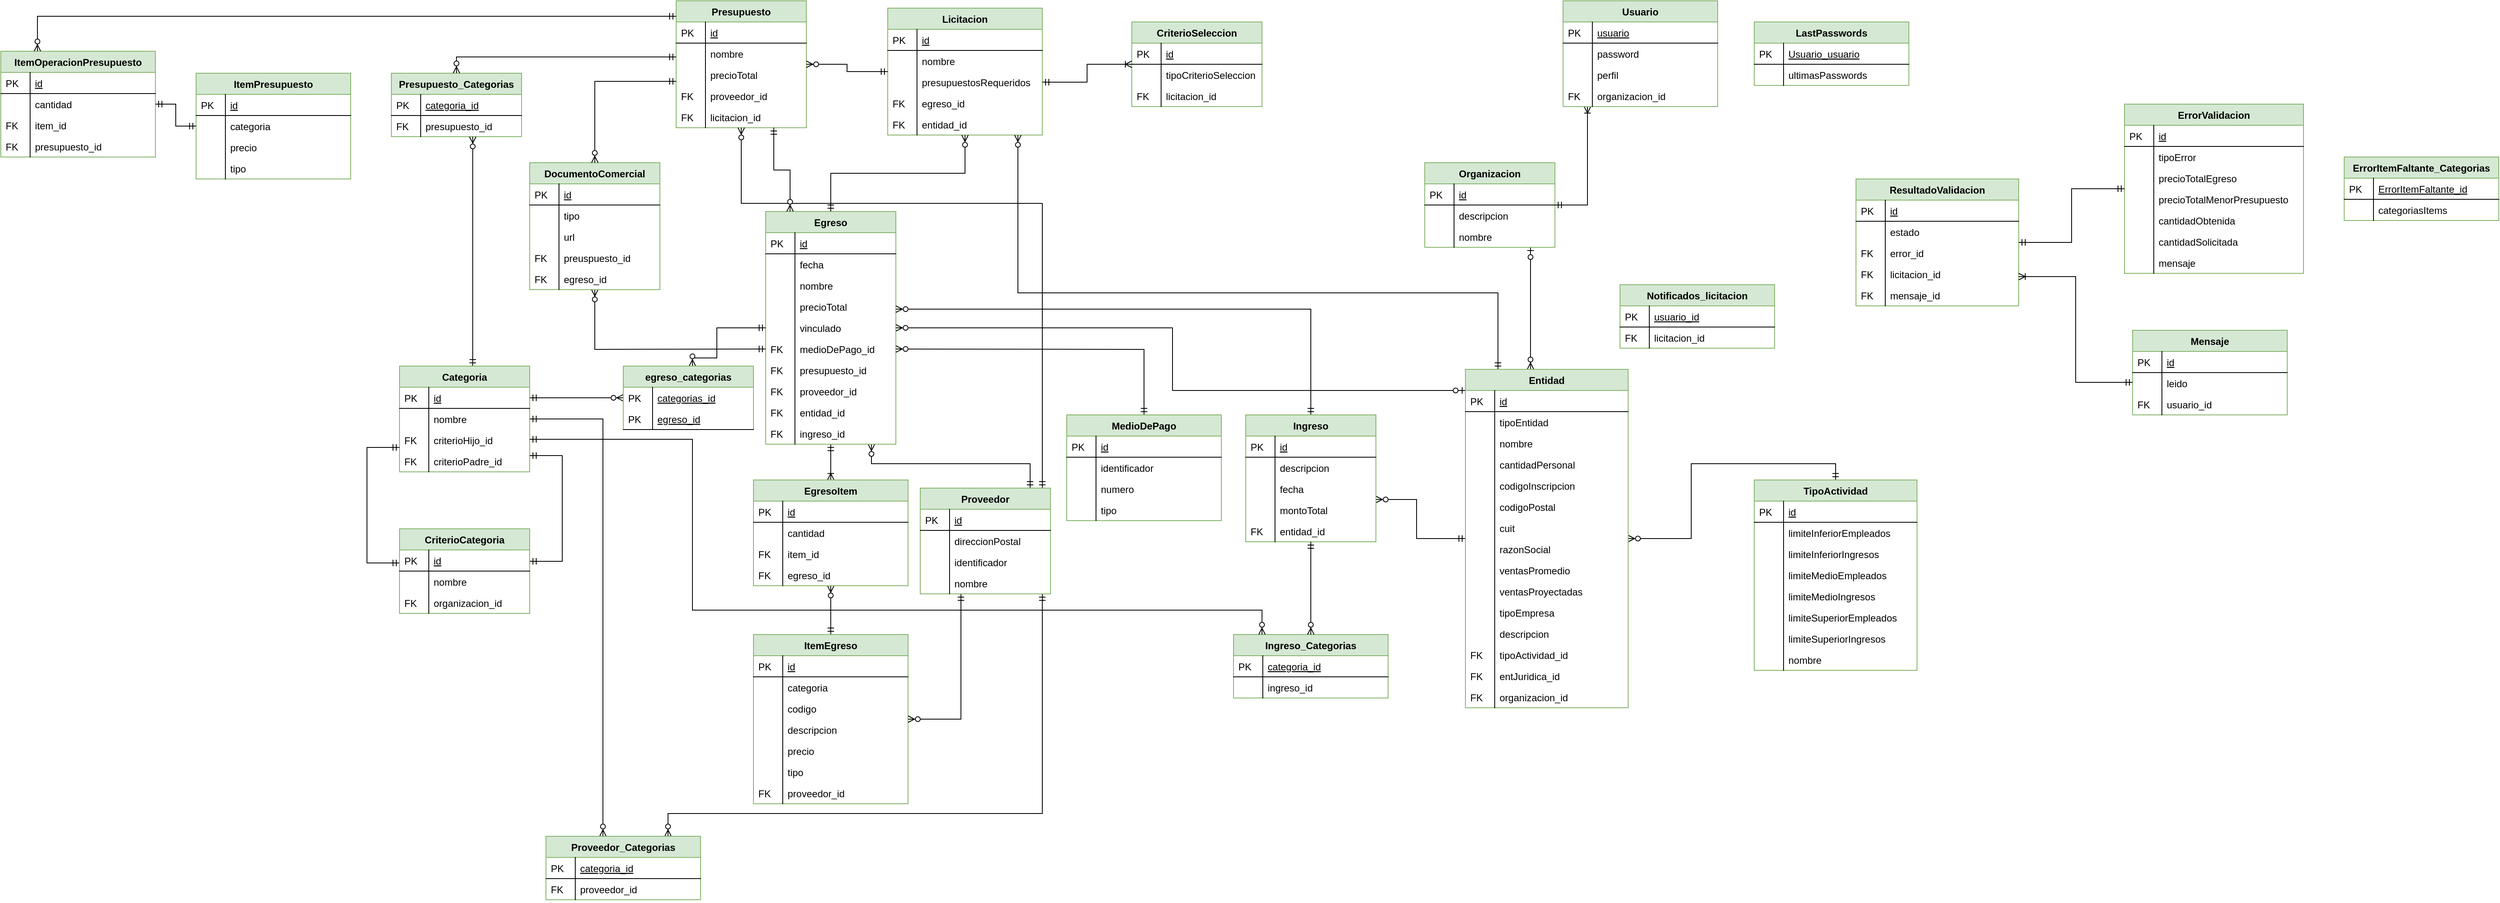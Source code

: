 <mxfile version="13.3.1" type="device"><diagram id="C5RBs43oDa-KdzZeNtuy" name="Page-1"><mxGraphModel dx="2034" dy="735" grid="1" gridSize="10" guides="1" tooltips="1" connect="1" arrows="1" fold="1" page="1" pageScale="1" pageWidth="827" pageHeight="1169" math="0" shadow="0"><root><mxCell id="WIyWlLk6GJQsqaUBKTNV-0"/><mxCell id="WIyWlLk6GJQsqaUBKTNV-1" parent="WIyWlLk6GJQsqaUBKTNV-0"/><mxCell id="hZ21NcSIwCq76M3ZA0G_-41" style="edgeStyle=orthogonalEdgeStyle;rounded=0;orthogonalLoop=1;jettySize=auto;html=1;startArrow=ERzeroToMany;startFill=1;endArrow=ERmandOne;endFill=0;" parent="WIyWlLk6GJQsqaUBKTNV-1" source="hZ21NcSIwCq76M3ZA0G_-23" target="1-APz4mUNVWZwXpCs_lm-262" edge="1"><mxGeometry relative="1" as="geometry"><Array as="points"><mxPoint x="490" y="580"/><mxPoint x="685" y="580"/></Array></mxGeometry></mxCell><mxCell id="hZ21NcSIwCq76M3ZA0G_-103" style="edgeStyle=orthogonalEdgeStyle;rounded=0;orthogonalLoop=1;jettySize=auto;html=1;exitX=0.5;exitY=1;exitDx=0;exitDy=0;startArrow=ERmandOne;startFill=0;endArrow=ERoneToMany;endFill=0;" parent="WIyWlLk6GJQsqaUBKTNV-1" source="hZ21NcSIwCq76M3ZA0G_-23" target="hZ21NcSIwCq76M3ZA0G_-92" edge="1"><mxGeometry relative="1" as="geometry"/></mxCell><mxCell id="hZ21NcSIwCq76M3ZA0G_-23" value="Egreso" style="swimlane;fontStyle=1;childLayout=stackLayout;horizontal=1;startSize=26;horizontalStack=0;resizeParent=1;resizeLast=0;collapsible=1;marginBottom=0;rounded=0;shadow=0;strokeWidth=1;fillColor=#d5e8d4;strokeColor=#82b366;" parent="WIyWlLk6GJQsqaUBKTNV-1" vertex="1"><mxGeometry x="360" y="270" width="160" height="286" as="geometry"><mxRectangle x="260" y="80" width="160" height="26" as="alternateBounds"/></mxGeometry></mxCell><mxCell id="hZ21NcSIwCq76M3ZA0G_-24" value="id" style="shape=partialRectangle;top=0;left=0;right=0;bottom=1;align=left;verticalAlign=top;fillColor=none;spacingLeft=40;spacingRight=4;overflow=hidden;rotatable=0;points=[[0,0.5],[1,0.5]];portConstraint=eastwest;dropTarget=0;rounded=0;shadow=0;strokeWidth=1;fontStyle=4" parent="hZ21NcSIwCq76M3ZA0G_-23" vertex="1"><mxGeometry y="26" width="160" height="26" as="geometry"/></mxCell><mxCell id="hZ21NcSIwCq76M3ZA0G_-25" value="PK" style="shape=partialRectangle;top=0;left=0;bottom=0;fillColor=none;align=left;verticalAlign=top;spacingLeft=4;spacingRight=4;overflow=hidden;rotatable=0;points=[];portConstraint=eastwest;part=1;" parent="hZ21NcSIwCq76M3ZA0G_-24" vertex="1" connectable="0"><mxGeometry width="36" height="26" as="geometry"/></mxCell><mxCell id="1-APz4mUNVWZwXpCs_lm-29" value="fecha" style="shape=partialRectangle;top=0;left=0;right=0;bottom=0;align=left;verticalAlign=top;fillColor=none;spacingLeft=40;spacingRight=4;overflow=hidden;rotatable=0;points=[[0,0.5],[1,0.5]];portConstraint=eastwest;dropTarget=0;rounded=0;shadow=0;strokeWidth=1;" vertex="1" parent="hZ21NcSIwCq76M3ZA0G_-23"><mxGeometry y="52" width="160" height="26" as="geometry"/></mxCell><mxCell id="1-APz4mUNVWZwXpCs_lm-30" value="" style="shape=partialRectangle;top=0;left=0;bottom=0;fillColor=none;align=left;verticalAlign=top;spacingLeft=4;spacingRight=4;overflow=hidden;rotatable=0;points=[];portConstraint=eastwest;part=1;" vertex="1" connectable="0" parent="1-APz4mUNVWZwXpCs_lm-29"><mxGeometry width="36" height="26" as="geometry"/></mxCell><mxCell id="1-APz4mUNVWZwXpCs_lm-31" value="nombre" style="shape=partialRectangle;top=0;left=0;right=0;bottom=0;align=left;verticalAlign=top;fillColor=none;spacingLeft=40;spacingRight=4;overflow=hidden;rotatable=0;points=[[0,0.5],[1,0.5]];portConstraint=eastwest;dropTarget=0;rounded=0;shadow=0;strokeWidth=1;" vertex="1" parent="hZ21NcSIwCq76M3ZA0G_-23"><mxGeometry y="78" width="160" height="26" as="geometry"/></mxCell><mxCell id="1-APz4mUNVWZwXpCs_lm-32" value="" style="shape=partialRectangle;top=0;left=0;bottom=0;fillColor=none;align=left;verticalAlign=top;spacingLeft=4;spacingRight=4;overflow=hidden;rotatable=0;points=[];portConstraint=eastwest;part=1;" vertex="1" connectable="0" parent="1-APz4mUNVWZwXpCs_lm-31"><mxGeometry width="36" height="26" as="geometry"/></mxCell><mxCell id="hZ21NcSIwCq76M3ZA0G_-39" value="precioTotal" style="shape=partialRectangle;top=0;left=0;right=0;bottom=0;align=left;verticalAlign=top;fillColor=none;spacingLeft=40;spacingRight=4;overflow=hidden;rotatable=0;points=[[0,0.5],[1,0.5]];portConstraint=eastwest;dropTarget=0;rounded=0;shadow=0;strokeWidth=1;" parent="hZ21NcSIwCq76M3ZA0G_-23" vertex="1"><mxGeometry y="104" width="160" height="26" as="geometry"/></mxCell><mxCell id="hZ21NcSIwCq76M3ZA0G_-40" value="" style="shape=partialRectangle;top=0;left=0;bottom=0;fillColor=none;align=left;verticalAlign=top;spacingLeft=4;spacingRight=4;overflow=hidden;rotatable=0;points=[];portConstraint=eastwest;part=1;" parent="hZ21NcSIwCq76M3ZA0G_-39" vertex="1" connectable="0"><mxGeometry width="36" height="26" as="geometry"/></mxCell><mxCell id="1-APz4mUNVWZwXpCs_lm-33" value="vinculado" style="shape=partialRectangle;top=0;left=0;right=0;bottom=0;align=left;verticalAlign=top;fillColor=none;spacingLeft=40;spacingRight=4;overflow=hidden;rotatable=0;points=[[0,0.5],[1,0.5]];portConstraint=eastwest;dropTarget=0;rounded=0;shadow=0;strokeWidth=1;" vertex="1" parent="hZ21NcSIwCq76M3ZA0G_-23"><mxGeometry y="130" width="160" height="26" as="geometry"/></mxCell><mxCell id="1-APz4mUNVWZwXpCs_lm-34" value="" style="shape=partialRectangle;top=0;left=0;bottom=0;fillColor=none;align=left;verticalAlign=top;spacingLeft=4;spacingRight=4;overflow=hidden;rotatable=0;points=[];portConstraint=eastwest;part=1;" vertex="1" connectable="0" parent="1-APz4mUNVWZwXpCs_lm-33"><mxGeometry width="36" height="26" as="geometry"/></mxCell><mxCell id="hZ21NcSIwCq76M3ZA0G_-86" value="medioDePago_id" style="shape=partialRectangle;top=0;left=0;right=0;bottom=0;align=left;verticalAlign=top;fillColor=none;spacingLeft=40;spacingRight=4;overflow=hidden;rotatable=0;points=[[0,0.5],[1,0.5]];portConstraint=eastwest;dropTarget=0;rounded=0;shadow=0;strokeWidth=1;" parent="hZ21NcSIwCq76M3ZA0G_-23" vertex="1"><mxGeometry y="156" width="160" height="26" as="geometry"/></mxCell><mxCell id="hZ21NcSIwCq76M3ZA0G_-87" value="FK" style="shape=partialRectangle;top=0;left=0;bottom=0;fillColor=none;align=left;verticalAlign=top;spacingLeft=4;spacingRight=4;overflow=hidden;rotatable=0;points=[];portConstraint=eastwest;part=1;" parent="hZ21NcSIwCq76M3ZA0G_-86" vertex="1" connectable="0"><mxGeometry width="36" height="26" as="geometry"/></mxCell><mxCell id="hZ21NcSIwCq76M3ZA0G_-88" value="presupuesto_id" style="shape=partialRectangle;top=0;left=0;right=0;bottom=0;align=left;verticalAlign=top;fillColor=none;spacingLeft=40;spacingRight=4;overflow=hidden;rotatable=0;points=[[0,0.5],[1,0.5]];portConstraint=eastwest;dropTarget=0;rounded=0;shadow=0;strokeWidth=1;" parent="hZ21NcSIwCq76M3ZA0G_-23" vertex="1"><mxGeometry y="182" width="160" height="26" as="geometry"/></mxCell><mxCell id="hZ21NcSIwCq76M3ZA0G_-89" value="FK" style="shape=partialRectangle;top=0;left=0;bottom=0;fillColor=none;align=left;verticalAlign=top;spacingLeft=4;spacingRight=4;overflow=hidden;rotatable=0;points=[];portConstraint=eastwest;part=1;" parent="hZ21NcSIwCq76M3ZA0G_-88" vertex="1" connectable="0"><mxGeometry width="36" height="26" as="geometry"/></mxCell><mxCell id="hZ21NcSIwCq76M3ZA0G_-84" value="proveedor_id" style="shape=partialRectangle;top=0;left=0;right=0;bottom=0;align=left;verticalAlign=top;fillColor=none;spacingLeft=40;spacingRight=4;overflow=hidden;rotatable=0;points=[[0,0.5],[1,0.5]];portConstraint=eastwest;dropTarget=0;rounded=0;shadow=0;strokeWidth=1;" parent="hZ21NcSIwCq76M3ZA0G_-23" vertex="1"><mxGeometry y="208" width="160" height="26" as="geometry"/></mxCell><mxCell id="hZ21NcSIwCq76M3ZA0G_-85" value="FK" style="shape=partialRectangle;top=0;left=0;bottom=0;fillColor=none;align=left;verticalAlign=top;spacingLeft=4;spacingRight=4;overflow=hidden;rotatable=0;points=[];portConstraint=eastwest;part=1;" parent="hZ21NcSIwCq76M3ZA0G_-84" vertex="1" connectable="0"><mxGeometry width="36" height="26" as="geometry"/></mxCell><mxCell id="hZ21NcSIwCq76M3ZA0G_-90" value="entidad_id" style="shape=partialRectangle;top=0;left=0;right=0;bottom=0;align=left;verticalAlign=top;fillColor=none;spacingLeft=40;spacingRight=4;overflow=hidden;rotatable=0;points=[[0,0.5],[1,0.5]];portConstraint=eastwest;dropTarget=0;rounded=0;shadow=0;strokeWidth=1;" parent="hZ21NcSIwCq76M3ZA0G_-23" vertex="1"><mxGeometry y="234" width="160" height="26" as="geometry"/></mxCell><mxCell id="hZ21NcSIwCq76M3ZA0G_-91" value="FK" style="shape=partialRectangle;top=0;left=0;bottom=0;fillColor=none;align=left;verticalAlign=top;spacingLeft=4;spacingRight=4;overflow=hidden;rotatable=0;points=[];portConstraint=eastwest;part=1;" parent="hZ21NcSIwCq76M3ZA0G_-90" vertex="1" connectable="0"><mxGeometry width="36" height="26" as="geometry"/></mxCell><mxCell id="hZ21NcSIwCq76M3ZA0G_-140" value="ingreso_id" style="shape=partialRectangle;top=0;left=0;right=0;bottom=0;align=left;verticalAlign=top;fillColor=none;spacingLeft=40;spacingRight=4;overflow=hidden;rotatable=0;points=[[0,0.5],[1,0.5]];portConstraint=eastwest;dropTarget=0;rounded=0;shadow=0;strokeWidth=1;" parent="hZ21NcSIwCq76M3ZA0G_-23" vertex="1"><mxGeometry y="260" width="160" height="26" as="geometry"/></mxCell><mxCell id="hZ21NcSIwCq76M3ZA0G_-141" value="FK" style="shape=partialRectangle;top=0;left=0;bottom=0;fillColor=none;align=left;verticalAlign=top;spacingLeft=4;spacingRight=4;overflow=hidden;rotatable=0;points=[];portConstraint=eastwest;part=1;" parent="hZ21NcSIwCq76M3ZA0G_-140" vertex="1" connectable="0"><mxGeometry width="36" height="26" as="geometry"/></mxCell><mxCell id="hZ21NcSIwCq76M3ZA0G_-30" style="edgeStyle=orthogonalEdgeStyle;rounded=0;orthogonalLoop=1;jettySize=auto;html=1;exitX=0;exitY=0.5;exitDx=0;exitDy=0;endArrow=ERzeroToMany;endFill=1;startArrow=ERmandOne;startFill=0;" parent="WIyWlLk6GJQsqaUBKTNV-1" target="hZ21NcSIwCq76M3ZA0G_-9" edge="1"><mxGeometry relative="1" as="geometry"><mxPoint x="360" y="439" as="sourcePoint"/></mxGeometry></mxCell><mxCell id="hZ21NcSIwCq76M3ZA0G_-38" style="edgeStyle=orthogonalEdgeStyle;rounded=0;orthogonalLoop=1;jettySize=auto;html=1;exitX=1;exitY=0.5;exitDx=0;exitDy=0;startArrow=ERzeroToMany;startFill=1;endArrow=ERmandOne;endFill=0;" parent="WIyWlLk6GJQsqaUBKTNV-1" target="1-APz4mUNVWZwXpCs_lm-219" edge="1"><mxGeometry relative="1" as="geometry"><mxPoint x="520" y="439" as="sourcePoint"/></mxGeometry></mxCell><mxCell id="hZ21NcSIwCq76M3ZA0G_-69" style="edgeStyle=orthogonalEdgeStyle;rounded=0;orthogonalLoop=1;jettySize=auto;html=1;startArrow=ERzeroToOne;startFill=1;endArrow=ERzeroToMany;endFill=1;" parent="WIyWlLk6GJQsqaUBKTNV-1" source="1-APz4mUNVWZwXpCs_lm-46" target="hZ21NcSIwCq76M3ZA0G_-23" edge="1"><mxGeometry relative="1" as="geometry"><Array as="points"><mxPoint x="860" y="490"/><mxPoint x="860" y="413"/></Array></mxGeometry></mxCell><mxCell id="hZ21NcSIwCq76M3ZA0G_-142" style="edgeStyle=orthogonalEdgeStyle;rounded=0;orthogonalLoop=1;jettySize=auto;html=1;startArrow=ERzeroToMany;startFill=1;endArrow=ERzeroToOne;endFill=1;" parent="WIyWlLk6GJQsqaUBKTNV-1" source="1-APz4mUNVWZwXpCs_lm-46" target="hZ21NcSIwCq76M3ZA0G_-70" edge="1"><mxGeometry relative="1" as="geometry"><Array as="points"><mxPoint x="1300" y="340"/><mxPoint x="1300" y="340"/></Array></mxGeometry></mxCell><mxCell id="hZ21NcSIwCq76M3ZA0G_-104" style="edgeStyle=orthogonalEdgeStyle;rounded=0;orthogonalLoop=1;jettySize=auto;html=1;startArrow=ERmandOne;startFill=0;endArrow=ERzeroToMany;endFill=1;" parent="WIyWlLk6GJQsqaUBKTNV-1" source="1-APz4mUNVWZwXpCs_lm-164" target="hZ21NcSIwCq76M3ZA0G_-92" edge="1"><mxGeometry relative="1" as="geometry"><mxPoint x="440" y="710" as="sourcePoint"/></mxGeometry></mxCell><mxCell id="hZ21NcSIwCq76M3ZA0G_-148" style="edgeStyle=orthogonalEdgeStyle;rounded=0;orthogonalLoop=1;jettySize=auto;html=1;startArrow=ERoneToMany;startFill=0;endArrow=ERmandOne;endFill=0;" parent="WIyWlLk6GJQsqaUBKTNV-1" source="hZ21NcSIwCq76M3ZA0G_-77" target="hZ21NcSIwCq76M3ZA0G_-70" edge="1"><mxGeometry relative="1" as="geometry"><Array as="points"><mxPoint x="1370" y="262"/></Array></mxGeometry></mxCell><mxCell id="1-APz4mUNVWZwXpCs_lm-246" value="Presupuesto" style="swimlane;fontStyle=1;childLayout=stackLayout;horizontal=1;startSize=26;horizontalStack=0;resizeParent=1;resizeLast=0;collapsible=1;marginBottom=0;rounded=0;shadow=0;strokeWidth=1;fillColor=#d5e8d4;strokeColor=#82b366;" vertex="1" parent="WIyWlLk6GJQsqaUBKTNV-1"><mxGeometry x="250" y="11" width="160" height="156" as="geometry"><mxRectangle x="260" y="80" width="160" height="26" as="alternateBounds"/></mxGeometry></mxCell><mxCell id="1-APz4mUNVWZwXpCs_lm-247" value="id" style="shape=partialRectangle;top=0;left=0;right=0;bottom=1;align=left;verticalAlign=top;fillColor=none;spacingLeft=40;spacingRight=4;overflow=hidden;rotatable=0;points=[[0,0.5],[1,0.5]];portConstraint=eastwest;dropTarget=0;rounded=0;shadow=0;strokeWidth=1;fontStyle=4" vertex="1" parent="1-APz4mUNVWZwXpCs_lm-246"><mxGeometry y="26" width="160" height="26" as="geometry"/></mxCell><mxCell id="1-APz4mUNVWZwXpCs_lm-248" value="PK" style="shape=partialRectangle;top=0;left=0;bottom=0;fillColor=none;align=left;verticalAlign=top;spacingLeft=4;spacingRight=4;overflow=hidden;rotatable=0;points=[];portConstraint=eastwest;part=1;" vertex="1" connectable="0" parent="1-APz4mUNVWZwXpCs_lm-247"><mxGeometry width="36" height="26" as="geometry"/></mxCell><mxCell id="1-APz4mUNVWZwXpCs_lm-249" value="nombre" style="shape=partialRectangle;top=0;left=0;right=0;bottom=0;align=left;verticalAlign=top;fillColor=none;spacingLeft=40;spacingRight=4;overflow=hidden;rotatable=0;points=[[0,0.5],[1,0.5]];portConstraint=eastwest;dropTarget=0;rounded=0;shadow=0;strokeWidth=1;" vertex="1" parent="1-APz4mUNVWZwXpCs_lm-246"><mxGeometry y="52" width="160" height="26" as="geometry"/></mxCell><mxCell id="1-APz4mUNVWZwXpCs_lm-250" value="" style="shape=partialRectangle;top=0;left=0;bottom=0;fillColor=none;align=left;verticalAlign=top;spacingLeft=4;spacingRight=4;overflow=hidden;rotatable=0;points=[];portConstraint=eastwest;part=1;" vertex="1" connectable="0" parent="1-APz4mUNVWZwXpCs_lm-249"><mxGeometry width="36" height="26" as="geometry"/></mxCell><mxCell id="1-APz4mUNVWZwXpCs_lm-251" value="precioTotal" style="shape=partialRectangle;top=0;left=0;right=0;bottom=0;align=left;verticalAlign=top;fillColor=none;spacingLeft=40;spacingRight=4;overflow=hidden;rotatable=0;points=[[0,0.5],[1,0.5]];portConstraint=eastwest;dropTarget=0;rounded=0;shadow=0;strokeWidth=1;" vertex="1" parent="1-APz4mUNVWZwXpCs_lm-246"><mxGeometry y="78" width="160" height="26" as="geometry"/></mxCell><mxCell id="1-APz4mUNVWZwXpCs_lm-252" value="" style="shape=partialRectangle;top=0;left=0;bottom=0;fillColor=none;align=left;verticalAlign=top;spacingLeft=4;spacingRight=4;overflow=hidden;rotatable=0;points=[];portConstraint=eastwest;part=1;" vertex="1" connectable="0" parent="1-APz4mUNVWZwXpCs_lm-251"><mxGeometry width="36" height="26" as="geometry"/></mxCell><mxCell id="1-APz4mUNVWZwXpCs_lm-253" value="proveedor_id" style="shape=partialRectangle;top=0;left=0;right=0;bottom=0;align=left;verticalAlign=top;fillColor=none;spacingLeft=40;spacingRight=4;overflow=hidden;rotatable=0;points=[[0,0.5],[1,0.5]];portConstraint=eastwest;dropTarget=0;rounded=0;shadow=0;strokeWidth=1;" vertex="1" parent="1-APz4mUNVWZwXpCs_lm-246"><mxGeometry y="104" width="160" height="26" as="geometry"/></mxCell><mxCell id="1-APz4mUNVWZwXpCs_lm-254" value="FK" style="shape=partialRectangle;top=0;left=0;bottom=0;fillColor=none;align=left;verticalAlign=top;spacingLeft=4;spacingRight=4;overflow=hidden;rotatable=0;points=[];portConstraint=eastwest;part=1;" vertex="1" connectable="0" parent="1-APz4mUNVWZwXpCs_lm-253"><mxGeometry width="36" height="26" as="geometry"/></mxCell><mxCell id="1-APz4mUNVWZwXpCs_lm-255" value="licitacion_id" style="shape=partialRectangle;top=0;left=0;right=0;bottom=0;align=left;verticalAlign=top;fillColor=none;spacingLeft=40;spacingRight=4;overflow=hidden;rotatable=0;points=[[0,0.5],[1,0.5]];portConstraint=eastwest;dropTarget=0;rounded=0;shadow=0;strokeWidth=1;" vertex="1" parent="1-APz4mUNVWZwXpCs_lm-246"><mxGeometry y="130" width="160" height="26" as="geometry"/></mxCell><mxCell id="1-APz4mUNVWZwXpCs_lm-256" value="FK" style="shape=partialRectangle;top=0;left=0;bottom=0;fillColor=none;align=left;verticalAlign=top;spacingLeft=4;spacingRight=4;overflow=hidden;rotatable=0;points=[];portConstraint=eastwest;part=1;" vertex="1" connectable="0" parent="1-APz4mUNVWZwXpCs_lm-255"><mxGeometry width="36" height="26" as="geometry"/></mxCell><mxCell id="1-APz4mUNVWZwXpCs_lm-208" value="Licitacion" style="swimlane;fontStyle=1;childLayout=stackLayout;horizontal=1;startSize=26;horizontalStack=0;resizeParent=1;resizeLast=0;collapsible=1;marginBottom=0;rounded=0;shadow=0;strokeWidth=1;fillColor=#d5e8d4;strokeColor=#82b366;" vertex="1" parent="WIyWlLk6GJQsqaUBKTNV-1"><mxGeometry x="510" y="20" width="190" height="156" as="geometry"><mxRectangle x="260" y="80" width="160" height="26" as="alternateBounds"/></mxGeometry></mxCell><mxCell id="1-APz4mUNVWZwXpCs_lm-209" value="id" style="shape=partialRectangle;top=0;left=0;right=0;bottom=1;align=left;verticalAlign=top;fillColor=none;spacingLeft=40;spacingRight=4;overflow=hidden;rotatable=0;points=[[0,0.5],[1,0.5]];portConstraint=eastwest;dropTarget=0;rounded=0;shadow=0;strokeWidth=1;fontStyle=4" vertex="1" parent="1-APz4mUNVWZwXpCs_lm-208"><mxGeometry y="26" width="190" height="26" as="geometry"/></mxCell><mxCell id="1-APz4mUNVWZwXpCs_lm-210" value="PK" style="shape=partialRectangle;top=0;left=0;bottom=0;fillColor=none;align=left;verticalAlign=top;spacingLeft=4;spacingRight=4;overflow=hidden;rotatable=0;points=[];portConstraint=eastwest;part=1;" vertex="1" connectable="0" parent="1-APz4mUNVWZwXpCs_lm-209"><mxGeometry width="36" height="26" as="geometry"/></mxCell><mxCell id="1-APz4mUNVWZwXpCs_lm-211" value="nombre" style="shape=partialRectangle;top=0;left=0;right=0;bottom=1;align=left;verticalAlign=top;fillColor=none;spacingLeft=40;spacingRight=4;overflow=hidden;rotatable=0;points=[[0,0.5],[1,0.5]];portConstraint=eastwest;dropTarget=0;rounded=0;shadow=0;strokeWidth=1;fontStyle=0;strokeColor=none;" vertex="1" parent="1-APz4mUNVWZwXpCs_lm-208"><mxGeometry y="52" width="190" height="26" as="geometry"/></mxCell><mxCell id="1-APz4mUNVWZwXpCs_lm-212" value="" style="shape=partialRectangle;top=0;left=0;bottom=0;fillColor=none;align=left;verticalAlign=top;spacingLeft=4;spacingRight=4;overflow=hidden;rotatable=0;points=[];portConstraint=eastwest;part=1;" vertex="1" connectable="0" parent="1-APz4mUNVWZwXpCs_lm-211"><mxGeometry width="36" height="26" as="geometry"/></mxCell><mxCell id="1-APz4mUNVWZwXpCs_lm-217" value="presupuestosRequeridos" style="shape=partialRectangle;top=0;left=0;right=0;bottom=1;align=left;verticalAlign=top;fillColor=none;spacingLeft=40;spacingRight=4;overflow=hidden;rotatable=0;points=[[0,0.5],[1,0.5]];portConstraint=eastwest;dropTarget=0;rounded=0;shadow=0;strokeWidth=1;fontStyle=0;strokeColor=none;" vertex="1" parent="1-APz4mUNVWZwXpCs_lm-208"><mxGeometry y="78" width="190" height="26" as="geometry"/></mxCell><mxCell id="1-APz4mUNVWZwXpCs_lm-218" value="" style="shape=partialRectangle;top=0;left=0;bottom=0;fillColor=none;align=left;verticalAlign=top;spacingLeft=4;spacingRight=4;overflow=hidden;rotatable=0;points=[];portConstraint=eastwest;part=1;" vertex="1" connectable="0" parent="1-APz4mUNVWZwXpCs_lm-217"><mxGeometry width="36" height="26" as="geometry"/></mxCell><mxCell id="1-APz4mUNVWZwXpCs_lm-215" value="egreso_id" style="shape=partialRectangle;top=0;left=0;right=0;bottom=1;align=left;verticalAlign=top;fillColor=none;spacingLeft=40;spacingRight=4;overflow=hidden;rotatable=0;points=[[0,0.5],[1,0.5]];portConstraint=eastwest;dropTarget=0;rounded=0;shadow=0;strokeWidth=1;fontStyle=0;strokeColor=none;" vertex="1" parent="1-APz4mUNVWZwXpCs_lm-208"><mxGeometry y="104" width="190" height="26" as="geometry"/></mxCell><mxCell id="1-APz4mUNVWZwXpCs_lm-216" value="FK" style="shape=partialRectangle;top=0;left=0;bottom=0;fillColor=none;align=left;verticalAlign=top;spacingLeft=4;spacingRight=4;overflow=hidden;rotatable=0;points=[];portConstraint=eastwest;part=1;" vertex="1" connectable="0" parent="1-APz4mUNVWZwXpCs_lm-215"><mxGeometry width="36" height="26" as="geometry"/></mxCell><mxCell id="1-APz4mUNVWZwXpCs_lm-213" value="entidad_id" style="shape=partialRectangle;top=0;left=0;right=0;bottom=1;align=left;verticalAlign=top;fillColor=none;spacingLeft=40;spacingRight=4;overflow=hidden;rotatable=0;points=[[0,0.5],[1,0.5]];portConstraint=eastwest;dropTarget=0;rounded=0;shadow=0;strokeWidth=1;fontStyle=0;strokeColor=none;" vertex="1" parent="1-APz4mUNVWZwXpCs_lm-208"><mxGeometry y="130" width="190" height="26" as="geometry"/></mxCell><mxCell id="1-APz4mUNVWZwXpCs_lm-214" value="FK" style="shape=partialRectangle;top=0;left=0;bottom=0;fillColor=none;align=left;verticalAlign=top;spacingLeft=4;spacingRight=4;overflow=hidden;rotatable=0;points=[];portConstraint=eastwest;part=1;" vertex="1" connectable="0" parent="1-APz4mUNVWZwXpCs_lm-213"><mxGeometry width="36" height="26" as="geometry"/></mxCell><mxCell id="hZ21NcSIwCq76M3ZA0G_-9" value="DocumentoComercial" style="swimlane;fontStyle=1;childLayout=stackLayout;horizontal=1;startSize=26;horizontalStack=0;resizeParent=1;resizeLast=0;collapsible=1;marginBottom=0;rounded=0;shadow=0;strokeWidth=1;align=center;fillColor=#d5e8d4;strokeColor=#82b366;" parent="WIyWlLk6GJQsqaUBKTNV-1" vertex="1"><mxGeometry x="70" y="210" width="160" height="156" as="geometry"><mxRectangle x="260" y="80" width="160" height="26" as="alternateBounds"/></mxGeometry></mxCell><mxCell id="hZ21NcSIwCq76M3ZA0G_-10" value="id" style="shape=partialRectangle;top=0;left=0;right=0;bottom=1;align=left;verticalAlign=top;fillColor=none;spacingLeft=40;spacingRight=4;overflow=hidden;rotatable=0;points=[[0,0.5],[1,0.5]];portConstraint=eastwest;dropTarget=0;rounded=0;shadow=0;strokeWidth=1;fontStyle=4" parent="hZ21NcSIwCq76M3ZA0G_-9" vertex="1"><mxGeometry y="26" width="160" height="26" as="geometry"/></mxCell><mxCell id="hZ21NcSIwCq76M3ZA0G_-11" value="PK" style="shape=partialRectangle;top=0;left=0;bottom=0;fillColor=none;align=left;verticalAlign=top;spacingLeft=4;spacingRight=4;overflow=hidden;rotatable=0;points=[];portConstraint=eastwest;part=1;" parent="hZ21NcSIwCq76M3ZA0G_-10" vertex="1" connectable="0"><mxGeometry width="36" height="26" as="geometry"/></mxCell><mxCell id="hZ21NcSIwCq76M3ZA0G_-12" value="tipo" style="shape=partialRectangle;top=0;left=0;right=0;bottom=0;align=left;verticalAlign=top;fillColor=none;spacingLeft=40;spacingRight=4;overflow=hidden;rotatable=0;points=[[0,0.5],[1,0.5]];portConstraint=eastwest;dropTarget=0;rounded=0;shadow=0;strokeWidth=1;" parent="hZ21NcSIwCq76M3ZA0G_-9" vertex="1"><mxGeometry y="52" width="160" height="26" as="geometry"/></mxCell><mxCell id="hZ21NcSIwCq76M3ZA0G_-13" value="" style="shape=partialRectangle;top=0;left=0;bottom=0;fillColor=none;align=left;verticalAlign=top;spacingLeft=4;spacingRight=4;overflow=hidden;rotatable=0;points=[];portConstraint=eastwest;part=1;" parent="hZ21NcSIwCq76M3ZA0G_-12" vertex="1" connectable="0"><mxGeometry width="36" height="26" as="geometry"/></mxCell><mxCell id="1-APz4mUNVWZwXpCs_lm-25" value="url" style="shape=partialRectangle;top=0;left=0;right=0;bottom=0;align=left;verticalAlign=top;fillColor=none;spacingLeft=40;spacingRight=4;overflow=hidden;rotatable=0;points=[[0,0.5],[1,0.5]];portConstraint=eastwest;dropTarget=0;rounded=0;shadow=0;strokeWidth=1;" vertex="1" parent="hZ21NcSIwCq76M3ZA0G_-9"><mxGeometry y="78" width="160" height="26" as="geometry"/></mxCell><mxCell id="1-APz4mUNVWZwXpCs_lm-26" value="" style="shape=partialRectangle;top=0;left=0;bottom=0;fillColor=none;align=left;verticalAlign=top;spacingLeft=4;spacingRight=4;overflow=hidden;rotatable=0;points=[];portConstraint=eastwest;part=1;" vertex="1" connectable="0" parent="1-APz4mUNVWZwXpCs_lm-25"><mxGeometry width="36" height="26" as="geometry"/></mxCell><mxCell id="hZ21NcSIwCq76M3ZA0G_-14" value="preuspuesto_id" style="shape=partialRectangle;top=0;left=0;right=0;bottom=0;align=left;verticalAlign=top;spacingLeft=40;spacingRight=4;overflow=hidden;rotatable=0;points=[[0,0.5],[1,0.5]];portConstraint=eastwest;dropTarget=0;rounded=0;shadow=0;strokeWidth=1;fillColor=none;" parent="hZ21NcSIwCq76M3ZA0G_-9" vertex="1"><mxGeometry y="104" width="160" height="26" as="geometry"/></mxCell><mxCell id="hZ21NcSIwCq76M3ZA0G_-15" value="FK" style="shape=partialRectangle;top=0;left=0;bottom=0;fillColor=none;align=left;verticalAlign=top;spacingLeft=4;spacingRight=4;overflow=hidden;rotatable=0;points=[];portConstraint=eastwest;part=1;" parent="hZ21NcSIwCq76M3ZA0G_-14" vertex="1" connectable="0"><mxGeometry width="36" height="26" as="geometry"/></mxCell><mxCell id="1-APz4mUNVWZwXpCs_lm-27" value="egreso_id" style="shape=partialRectangle;top=0;left=0;right=0;bottom=0;align=left;verticalAlign=top;spacingLeft=40;spacingRight=4;overflow=hidden;rotatable=0;points=[[0,0.5],[1,0.5]];portConstraint=eastwest;dropTarget=0;rounded=0;shadow=0;strokeWidth=1;fillColor=none;" vertex="1" parent="hZ21NcSIwCq76M3ZA0G_-9"><mxGeometry y="130" width="160" height="26" as="geometry"/></mxCell><mxCell id="1-APz4mUNVWZwXpCs_lm-28" value="FK" style="shape=partialRectangle;top=0;left=0;bottom=0;fillColor=none;align=left;verticalAlign=top;spacingLeft=4;spacingRight=4;overflow=hidden;rotatable=0;points=[];portConstraint=eastwest;part=1;" vertex="1" connectable="0" parent="1-APz4mUNVWZwXpCs_lm-27"><mxGeometry width="36" height="26" as="geometry"/></mxCell><mxCell id="1-APz4mUNVWZwXpCs_lm-90" value="ErrorValidacion" style="swimlane;fontStyle=1;childLayout=stackLayout;horizontal=1;startSize=26;horizontalStack=0;resizeParent=1;resizeLast=0;collapsible=1;marginBottom=0;rounded=0;shadow=0;strokeWidth=1;fillColor=#d5e8d4;strokeColor=#82b366;" vertex="1" parent="WIyWlLk6GJQsqaUBKTNV-1"><mxGeometry x="2030" y="138" width="220" height="208" as="geometry"><mxRectangle x="260" y="80" width="160" height="26" as="alternateBounds"/></mxGeometry></mxCell><mxCell id="1-APz4mUNVWZwXpCs_lm-91" value="id" style="shape=partialRectangle;top=0;left=0;right=0;bottom=1;align=left;verticalAlign=top;fillColor=none;spacingLeft=40;spacingRight=4;overflow=hidden;rotatable=0;points=[[0,0.5],[1,0.5]];portConstraint=eastwest;dropTarget=0;rounded=0;shadow=0;strokeWidth=1;fontStyle=4" vertex="1" parent="1-APz4mUNVWZwXpCs_lm-90"><mxGeometry y="26" width="220" height="26" as="geometry"/></mxCell><mxCell id="1-APz4mUNVWZwXpCs_lm-92" value="PK" style="shape=partialRectangle;top=0;left=0;bottom=0;fillColor=none;align=left;verticalAlign=top;spacingLeft=4;spacingRight=4;overflow=hidden;rotatable=0;points=[];portConstraint=eastwest;part=1;" vertex="1" connectable="0" parent="1-APz4mUNVWZwXpCs_lm-91"><mxGeometry width="36" height="26" as="geometry"/></mxCell><mxCell id="1-APz4mUNVWZwXpCs_lm-93" value="tipoError" style="shape=partialRectangle;top=0;left=0;right=0;bottom=0;align=left;verticalAlign=top;fillColor=none;spacingLeft=40;spacingRight=4;overflow=hidden;rotatable=0;points=[[0,0.5],[1,0.5]];portConstraint=eastwest;dropTarget=0;rounded=0;shadow=0;strokeWidth=1;" vertex="1" parent="1-APz4mUNVWZwXpCs_lm-90"><mxGeometry y="52" width="220" height="26" as="geometry"/></mxCell><mxCell id="1-APz4mUNVWZwXpCs_lm-94" value="" style="shape=partialRectangle;top=0;left=0;bottom=0;fillColor=none;align=left;verticalAlign=top;spacingLeft=4;spacingRight=4;overflow=hidden;rotatable=0;points=[];portConstraint=eastwest;part=1;" vertex="1" connectable="0" parent="1-APz4mUNVWZwXpCs_lm-93"><mxGeometry width="36" height="26" as="geometry"/></mxCell><mxCell id="1-APz4mUNVWZwXpCs_lm-95" value="precioTotalEgreso" style="shape=partialRectangle;top=0;left=0;right=0;bottom=0;align=left;verticalAlign=top;fillColor=none;spacingLeft=40;spacingRight=4;overflow=hidden;rotatable=0;points=[[0,0.5],[1,0.5]];portConstraint=eastwest;dropTarget=0;rounded=0;shadow=0;strokeWidth=1;" vertex="1" parent="1-APz4mUNVWZwXpCs_lm-90"><mxGeometry y="78" width="220" height="26" as="geometry"/></mxCell><mxCell id="1-APz4mUNVWZwXpCs_lm-96" value="" style="shape=partialRectangle;top=0;left=0;bottom=0;fillColor=none;align=left;verticalAlign=top;spacingLeft=4;spacingRight=4;overflow=hidden;rotatable=0;points=[];portConstraint=eastwest;part=1;" vertex="1" connectable="0" parent="1-APz4mUNVWZwXpCs_lm-95"><mxGeometry width="36" height="26" as="geometry"/></mxCell><mxCell id="1-APz4mUNVWZwXpCs_lm-97" value="precioTotalMenorPresupuesto" style="shape=partialRectangle;top=0;left=0;right=0;bottom=0;align=left;verticalAlign=top;fillColor=none;spacingLeft=40;spacingRight=4;overflow=hidden;rotatable=0;points=[[0,0.5],[1,0.5]];portConstraint=eastwest;dropTarget=0;rounded=0;shadow=0;strokeWidth=1;" vertex="1" parent="1-APz4mUNVWZwXpCs_lm-90"><mxGeometry y="104" width="220" height="26" as="geometry"/></mxCell><mxCell id="1-APz4mUNVWZwXpCs_lm-98" value="" style="shape=partialRectangle;top=0;left=0;bottom=0;fillColor=none;align=left;verticalAlign=top;spacingLeft=4;spacingRight=4;overflow=hidden;rotatable=0;points=[];portConstraint=eastwest;part=1;" vertex="1" connectable="0" parent="1-APz4mUNVWZwXpCs_lm-97"><mxGeometry width="36" height="26" as="geometry"/></mxCell><mxCell id="1-APz4mUNVWZwXpCs_lm-99" value="cantidadObtenida" style="shape=partialRectangle;top=0;left=0;right=0;bottom=0;align=left;verticalAlign=top;fillColor=none;spacingLeft=40;spacingRight=4;overflow=hidden;rotatable=0;points=[[0,0.5],[1,0.5]];portConstraint=eastwest;dropTarget=0;rounded=0;shadow=0;strokeWidth=1;" vertex="1" parent="1-APz4mUNVWZwXpCs_lm-90"><mxGeometry y="130" width="220" height="26" as="geometry"/></mxCell><mxCell id="1-APz4mUNVWZwXpCs_lm-100" value="" style="shape=partialRectangle;top=0;left=0;bottom=0;fillColor=none;align=left;verticalAlign=top;spacingLeft=4;spacingRight=4;overflow=hidden;rotatable=0;points=[];portConstraint=eastwest;part=1;" vertex="1" connectable="0" parent="1-APz4mUNVWZwXpCs_lm-99"><mxGeometry width="36" height="26" as="geometry"/></mxCell><mxCell id="1-APz4mUNVWZwXpCs_lm-101" value="cantidadSolicitada" style="shape=partialRectangle;top=0;left=0;right=0;bottom=0;align=left;verticalAlign=top;fillColor=none;spacingLeft=40;spacingRight=4;overflow=hidden;rotatable=0;points=[[0,0.5],[1,0.5]];portConstraint=eastwest;dropTarget=0;rounded=0;shadow=0;strokeWidth=1;" vertex="1" parent="1-APz4mUNVWZwXpCs_lm-90"><mxGeometry y="156" width="220" height="26" as="geometry"/></mxCell><mxCell id="1-APz4mUNVWZwXpCs_lm-102" value="" style="shape=partialRectangle;top=0;left=0;bottom=0;fillColor=none;align=left;verticalAlign=top;spacingLeft=4;spacingRight=4;overflow=hidden;rotatable=0;points=[];portConstraint=eastwest;part=1;" vertex="1" connectable="0" parent="1-APz4mUNVWZwXpCs_lm-101"><mxGeometry width="36" height="26" as="geometry"/></mxCell><mxCell id="1-APz4mUNVWZwXpCs_lm-103" value="mensaje" style="shape=partialRectangle;top=0;left=0;right=0;bottom=0;align=left;verticalAlign=top;fillColor=none;spacingLeft=40;spacingRight=4;overflow=hidden;rotatable=0;points=[[0,0.5],[1,0.5]];portConstraint=eastwest;dropTarget=0;rounded=0;shadow=0;strokeWidth=1;" vertex="1" parent="1-APz4mUNVWZwXpCs_lm-90"><mxGeometry y="182" width="220" height="26" as="geometry"/></mxCell><mxCell id="1-APz4mUNVWZwXpCs_lm-104" value="" style="shape=partialRectangle;top=0;left=0;bottom=0;fillColor=none;align=left;verticalAlign=top;spacingLeft=4;spacingRight=4;overflow=hidden;rotatable=0;points=[];portConstraint=eastwest;part=1;" vertex="1" connectable="0" parent="1-APz4mUNVWZwXpCs_lm-103"><mxGeometry width="36" height="26" as="geometry"/></mxCell><mxCell id="1-APz4mUNVWZwXpCs_lm-276" value="ResultadoValidacion" style="swimlane;fontStyle=1;childLayout=stackLayout;horizontal=1;startSize=26;horizontalStack=0;resizeParent=1;resizeLast=0;collapsible=1;marginBottom=0;rounded=0;shadow=0;strokeWidth=1;fillColor=#d5e8d4;strokeColor=#82b366;" vertex="1" parent="WIyWlLk6GJQsqaUBKTNV-1"><mxGeometry x="1700" y="230" width="200" height="156" as="geometry"><mxRectangle x="260" y="80" width="160" height="26" as="alternateBounds"/></mxGeometry></mxCell><mxCell id="1-APz4mUNVWZwXpCs_lm-277" value="id" style="shape=partialRectangle;top=0;left=0;right=0;bottom=1;align=left;verticalAlign=top;fillColor=none;spacingLeft=40;spacingRight=4;overflow=hidden;rotatable=0;points=[[0,0.5],[1,0.5]];portConstraint=eastwest;dropTarget=0;rounded=0;shadow=0;strokeWidth=1;fontStyle=4" vertex="1" parent="1-APz4mUNVWZwXpCs_lm-276"><mxGeometry y="26" width="200" height="26" as="geometry"/></mxCell><mxCell id="1-APz4mUNVWZwXpCs_lm-278" value="PK" style="shape=partialRectangle;top=0;left=0;bottom=0;fillColor=none;align=left;verticalAlign=top;spacingLeft=4;spacingRight=4;overflow=hidden;rotatable=0;points=[];portConstraint=eastwest;part=1;" vertex="1" connectable="0" parent="1-APz4mUNVWZwXpCs_lm-277"><mxGeometry width="36" height="26" as="geometry"/></mxCell><mxCell id="1-APz4mUNVWZwXpCs_lm-279" value="estado" style="shape=partialRectangle;top=0;left=0;right=0;bottom=0;align=left;verticalAlign=top;fillColor=none;spacingLeft=40;spacingRight=4;overflow=hidden;rotatable=0;points=[[0,0.5],[1,0.5]];portConstraint=eastwest;dropTarget=0;rounded=0;shadow=0;strokeWidth=1;" vertex="1" parent="1-APz4mUNVWZwXpCs_lm-276"><mxGeometry y="52" width="200" height="26" as="geometry"/></mxCell><mxCell id="1-APz4mUNVWZwXpCs_lm-280" value="" style="shape=partialRectangle;top=0;left=0;bottom=0;fillColor=none;align=left;verticalAlign=top;spacingLeft=4;spacingRight=4;overflow=hidden;rotatable=0;points=[];portConstraint=eastwest;part=1;" vertex="1" connectable="0" parent="1-APz4mUNVWZwXpCs_lm-279"><mxGeometry width="36" height="26" as="geometry"/></mxCell><mxCell id="1-APz4mUNVWZwXpCs_lm-301" value="error_id" style="shape=partialRectangle;top=0;left=0;right=0;bottom=0;align=left;verticalAlign=top;fillColor=none;spacingLeft=40;spacingRight=4;overflow=hidden;rotatable=0;points=[[0,0.5],[1,0.5]];portConstraint=eastwest;dropTarget=0;rounded=0;shadow=0;strokeWidth=1;" vertex="1" parent="1-APz4mUNVWZwXpCs_lm-276"><mxGeometry y="78" width="200" height="26" as="geometry"/></mxCell><mxCell id="1-APz4mUNVWZwXpCs_lm-302" value="FK" style="shape=partialRectangle;top=0;left=0;bottom=0;fillColor=none;align=left;verticalAlign=top;spacingLeft=4;spacingRight=4;overflow=hidden;rotatable=0;points=[];portConstraint=eastwest;part=1;" vertex="1" connectable="0" parent="1-APz4mUNVWZwXpCs_lm-301"><mxGeometry width="36" height="26" as="geometry"/></mxCell><mxCell id="1-APz4mUNVWZwXpCs_lm-303" value="licitacion_id" style="shape=partialRectangle;top=0;left=0;right=0;bottom=0;align=left;verticalAlign=top;fillColor=none;spacingLeft=40;spacingRight=4;overflow=hidden;rotatable=0;points=[[0,0.5],[1,0.5]];portConstraint=eastwest;dropTarget=0;rounded=0;shadow=0;strokeWidth=1;" vertex="1" parent="1-APz4mUNVWZwXpCs_lm-276"><mxGeometry y="104" width="200" height="26" as="geometry"/></mxCell><mxCell id="1-APz4mUNVWZwXpCs_lm-304" value="FK" style="shape=partialRectangle;top=0;left=0;bottom=0;fillColor=none;align=left;verticalAlign=top;spacingLeft=4;spacingRight=4;overflow=hidden;rotatable=0;points=[];portConstraint=eastwest;part=1;" vertex="1" connectable="0" parent="1-APz4mUNVWZwXpCs_lm-303"><mxGeometry width="36" height="26" as="geometry"/></mxCell><mxCell id="1-APz4mUNVWZwXpCs_lm-305" value="mensaje_id" style="shape=partialRectangle;top=0;left=0;right=0;bottom=0;align=left;verticalAlign=top;fillColor=none;spacingLeft=40;spacingRight=4;overflow=hidden;rotatable=0;points=[[0,0.5],[1,0.5]];portConstraint=eastwest;dropTarget=0;rounded=0;shadow=0;strokeWidth=1;" vertex="1" parent="1-APz4mUNVWZwXpCs_lm-276"><mxGeometry y="130" width="200" height="26" as="geometry"/></mxCell><mxCell id="1-APz4mUNVWZwXpCs_lm-306" value="FK" style="shape=partialRectangle;top=0;left=0;bottom=0;fillColor=none;align=left;verticalAlign=top;spacingLeft=4;spacingRight=4;overflow=hidden;rotatable=0;points=[];portConstraint=eastwest;part=1;" vertex="1" connectable="0" parent="1-APz4mUNVWZwXpCs_lm-305"><mxGeometry width="36" height="26" as="geometry"/></mxCell><mxCell id="1-APz4mUNVWZwXpCs_lm-18" value="CriterioSeleccion" style="swimlane;fontStyle=1;childLayout=stackLayout;horizontal=1;startSize=26;horizontalStack=0;resizeParent=1;resizeLast=0;collapsible=1;marginBottom=0;rounded=0;shadow=0;strokeWidth=1;align=center;fillColor=#d5e8d4;strokeColor=#82b366;" vertex="1" parent="WIyWlLk6GJQsqaUBKTNV-1"><mxGeometry x="810" y="37" width="160" height="104" as="geometry"><mxRectangle x="260" y="80" width="160" height="26" as="alternateBounds"/></mxGeometry></mxCell><mxCell id="1-APz4mUNVWZwXpCs_lm-19" value="id" style="shape=partialRectangle;top=0;left=0;right=0;bottom=1;align=left;verticalAlign=top;fillColor=none;spacingLeft=40;spacingRight=4;overflow=hidden;rotatable=0;points=[[0,0.5],[1,0.5]];portConstraint=eastwest;dropTarget=0;rounded=0;shadow=0;strokeWidth=1;fontStyle=4" vertex="1" parent="1-APz4mUNVWZwXpCs_lm-18"><mxGeometry y="26" width="160" height="26" as="geometry"/></mxCell><mxCell id="1-APz4mUNVWZwXpCs_lm-20" value="PK" style="shape=partialRectangle;top=0;left=0;bottom=0;fillColor=none;align=left;verticalAlign=top;spacingLeft=4;spacingRight=4;overflow=hidden;rotatable=0;points=[];portConstraint=eastwest;part=1;" vertex="1" connectable="0" parent="1-APz4mUNVWZwXpCs_lm-19"><mxGeometry width="36" height="26" as="geometry"/></mxCell><mxCell id="1-APz4mUNVWZwXpCs_lm-21" value="tipoCriterioSeleccion" style="shape=partialRectangle;top=0;left=0;right=0;bottom=0;align=left;verticalAlign=top;fillColor=none;spacingLeft=40;spacingRight=4;overflow=hidden;rotatable=0;points=[[0,0.5],[1,0.5]];portConstraint=eastwest;dropTarget=0;rounded=0;shadow=0;strokeWidth=1;" vertex="1" parent="1-APz4mUNVWZwXpCs_lm-18"><mxGeometry y="52" width="160" height="26" as="geometry"/></mxCell><mxCell id="1-APz4mUNVWZwXpCs_lm-22" value="" style="shape=partialRectangle;top=0;left=0;bottom=0;fillColor=none;align=left;verticalAlign=top;spacingLeft=4;spacingRight=4;overflow=hidden;rotatable=0;points=[];portConstraint=eastwest;part=1;" vertex="1" connectable="0" parent="1-APz4mUNVWZwXpCs_lm-21"><mxGeometry width="36" height="26" as="geometry"/></mxCell><mxCell id="1-APz4mUNVWZwXpCs_lm-23" value="licitacion_id" style="shape=partialRectangle;top=0;left=0;right=0;bottom=0;align=left;verticalAlign=top;spacingLeft=40;spacingRight=4;overflow=hidden;rotatable=0;points=[[0,0.5],[1,0.5]];portConstraint=eastwest;dropTarget=0;rounded=0;shadow=0;strokeWidth=1;fillColor=none;" vertex="1" parent="1-APz4mUNVWZwXpCs_lm-18"><mxGeometry y="78" width="160" height="26" as="geometry"/></mxCell><mxCell id="1-APz4mUNVWZwXpCs_lm-24" value="FK" style="shape=partialRectangle;top=0;left=0;bottom=0;fillColor=none;align=left;verticalAlign=top;spacingLeft=4;spacingRight=4;overflow=hidden;rotatable=0;points=[];portConstraint=eastwest;part=1;" vertex="1" connectable="0" parent="1-APz4mUNVWZwXpCs_lm-23"><mxGeometry width="36" height="26" as="geometry"/></mxCell><mxCell id="1-APz4mUNVWZwXpCs_lm-77" value="ErrorItemFaltante_Categorias" style="swimlane;fontStyle=1;childLayout=stackLayout;horizontal=1;startSize=26;horizontalStack=0;resizeParent=1;resizeLast=0;collapsible=1;marginBottom=0;rounded=0;shadow=0;strokeWidth=1;fillColor=#d5e8d4;strokeColor=#82b366;" vertex="1" parent="WIyWlLk6GJQsqaUBKTNV-1"><mxGeometry x="2300" y="203" width="190" height="78" as="geometry"><mxRectangle x="260" y="80" width="160" height="26" as="alternateBounds"/></mxGeometry></mxCell><mxCell id="1-APz4mUNVWZwXpCs_lm-78" value="ErrorItemFaltante_id" style="shape=partialRectangle;top=0;left=0;right=0;bottom=1;align=left;verticalAlign=top;fillColor=none;spacingLeft=40;spacingRight=4;overflow=hidden;rotatable=0;points=[[0,0.5],[1,0.5]];portConstraint=eastwest;dropTarget=0;rounded=0;shadow=0;strokeWidth=1;fontStyle=4" vertex="1" parent="1-APz4mUNVWZwXpCs_lm-77"><mxGeometry y="26" width="190" height="26" as="geometry"/></mxCell><mxCell id="1-APz4mUNVWZwXpCs_lm-79" value="PK" style="shape=partialRectangle;top=0;left=0;bottom=0;fillColor=none;align=left;verticalAlign=top;spacingLeft=4;spacingRight=4;overflow=hidden;rotatable=0;points=[];portConstraint=eastwest;part=1;" vertex="1" connectable="0" parent="1-APz4mUNVWZwXpCs_lm-78"><mxGeometry width="36" height="26" as="geometry"/></mxCell><mxCell id="1-APz4mUNVWZwXpCs_lm-80" value="categoriasItems" style="shape=partialRectangle;top=0;left=0;right=0;bottom=0;align=left;verticalAlign=top;fillColor=none;spacingLeft=40;spacingRight=4;overflow=hidden;rotatable=0;points=[[0,0.5],[1,0.5]];portConstraint=eastwest;dropTarget=0;rounded=0;shadow=0;strokeWidth=1;" vertex="1" parent="1-APz4mUNVWZwXpCs_lm-77"><mxGeometry y="52" width="190" height="26" as="geometry"/></mxCell><mxCell id="1-APz4mUNVWZwXpCs_lm-81" value="" style="shape=partialRectangle;top=0;left=0;bottom=0;fillColor=none;align=left;verticalAlign=top;spacingLeft=4;spacingRight=4;overflow=hidden;rotatable=0;points=[];portConstraint=eastwest;part=1;" vertex="1" connectable="0" parent="1-APz4mUNVWZwXpCs_lm-80"><mxGeometry width="36" height="26" as="geometry"/></mxCell><mxCell id="1-APz4mUNVWZwXpCs_lm-324" style="edgeStyle=orthogonalEdgeStyle;rounded=0;orthogonalLoop=1;jettySize=auto;html=1;exitX=0.5;exitY=0;exitDx=0;exitDy=0;endArrow=ERzeroToMany;endFill=1;startArrow=ERmandOne;startFill=0;" edge="1" parent="WIyWlLk6GJQsqaUBKTNV-1" source="1-APz4mUNVWZwXpCs_lm-307" target="1-APz4mUNVWZwXpCs_lm-46"><mxGeometry relative="1" as="geometry"/></mxCell><mxCell id="1-APz4mUNVWZwXpCs_lm-331" style="edgeStyle=orthogonalEdgeStyle;rounded=0;orthogonalLoop=1;jettySize=auto;html=1;startArrow=ERmandOne;startFill=0;endArrow=ERzeroToMany;endFill=1;" edge="1" parent="WIyWlLk6GJQsqaUBKTNV-1" source="1-APz4mUNVWZwXpCs_lm-46" target="1-APz4mUNVWZwXpCs_lm-208"><mxGeometry relative="1" as="geometry"><Array as="points"><mxPoint x="1260" y="370"/><mxPoint x="670" y="370"/></Array></mxGeometry></mxCell><mxCell id="1-APz4mUNVWZwXpCs_lm-190" value="ItemPresupuesto" style="swimlane;fontStyle=1;childLayout=stackLayout;horizontal=1;startSize=26;horizontalStack=0;resizeParent=1;resizeLast=0;collapsible=1;marginBottom=0;rounded=0;shadow=0;strokeWidth=1;fillColor=#d5e8d4;strokeColor=#82b366;" vertex="1" parent="WIyWlLk6GJQsqaUBKTNV-1"><mxGeometry x="-340" y="100" width="190" height="130" as="geometry"><mxRectangle x="260" y="80" width="160" height="26" as="alternateBounds"/></mxGeometry></mxCell><mxCell id="1-APz4mUNVWZwXpCs_lm-191" value="id" style="shape=partialRectangle;top=0;left=0;right=0;bottom=1;align=left;verticalAlign=top;fillColor=none;spacingLeft=40;spacingRight=4;overflow=hidden;rotatable=0;points=[[0,0.5],[1,0.5]];portConstraint=eastwest;dropTarget=0;rounded=0;shadow=0;strokeWidth=1;fontStyle=4" vertex="1" parent="1-APz4mUNVWZwXpCs_lm-190"><mxGeometry y="26" width="190" height="26" as="geometry"/></mxCell><mxCell id="1-APz4mUNVWZwXpCs_lm-192" value="PK" style="shape=partialRectangle;top=0;left=0;bottom=0;fillColor=none;align=left;verticalAlign=top;spacingLeft=4;spacingRight=4;overflow=hidden;rotatable=0;points=[];portConstraint=eastwest;part=1;" vertex="1" connectable="0" parent="1-APz4mUNVWZwXpCs_lm-191"><mxGeometry width="36" height="26" as="geometry"/></mxCell><mxCell id="1-APz4mUNVWZwXpCs_lm-193" value="categoria" style="shape=partialRectangle;top=0;left=0;right=0;bottom=1;align=left;verticalAlign=top;fillColor=none;spacingLeft=40;spacingRight=4;overflow=hidden;rotatable=0;points=[[0,0.5],[1,0.5]];portConstraint=eastwest;dropTarget=0;rounded=0;shadow=0;strokeWidth=1;fontStyle=0;strokeColor=none;" vertex="1" parent="1-APz4mUNVWZwXpCs_lm-190"><mxGeometry y="52" width="190" height="26" as="geometry"/></mxCell><mxCell id="1-APz4mUNVWZwXpCs_lm-194" value="" style="shape=partialRectangle;top=0;left=0;bottom=0;fillColor=none;align=left;verticalAlign=top;spacingLeft=4;spacingRight=4;overflow=hidden;rotatable=0;points=[];portConstraint=eastwest;part=1;" vertex="1" connectable="0" parent="1-APz4mUNVWZwXpCs_lm-193"><mxGeometry width="36" height="26" as="geometry"/></mxCell><mxCell id="1-APz4mUNVWZwXpCs_lm-195" value="precio" style="shape=partialRectangle;top=0;left=0;right=0;bottom=1;align=left;verticalAlign=top;fillColor=none;spacingLeft=40;spacingRight=4;overflow=hidden;rotatable=0;points=[[0,0.5],[1,0.5]];portConstraint=eastwest;dropTarget=0;rounded=0;shadow=0;strokeWidth=1;fontStyle=0;strokeColor=none;" vertex="1" parent="1-APz4mUNVWZwXpCs_lm-190"><mxGeometry y="78" width="190" height="26" as="geometry"/></mxCell><mxCell id="1-APz4mUNVWZwXpCs_lm-196" value="" style="shape=partialRectangle;top=0;left=0;bottom=0;fillColor=none;align=left;verticalAlign=top;spacingLeft=4;spacingRight=4;overflow=hidden;rotatable=0;points=[];portConstraint=eastwest;part=1;" vertex="1" connectable="0" parent="1-APz4mUNVWZwXpCs_lm-195"><mxGeometry width="36" height="26" as="geometry"/></mxCell><mxCell id="1-APz4mUNVWZwXpCs_lm-197" value="tipo" style="shape=partialRectangle;top=0;left=0;right=0;bottom=1;align=left;verticalAlign=top;fillColor=none;spacingLeft=40;spacingRight=4;overflow=hidden;rotatable=0;points=[[0,0.5],[1,0.5]];portConstraint=eastwest;dropTarget=0;rounded=0;shadow=0;strokeWidth=1;fontStyle=0;strokeColor=none;" vertex="1" parent="1-APz4mUNVWZwXpCs_lm-190"><mxGeometry y="104" width="190" height="26" as="geometry"/></mxCell><mxCell id="1-APz4mUNVWZwXpCs_lm-198" value="" style="shape=partialRectangle;top=0;left=0;bottom=0;fillColor=none;align=left;verticalAlign=top;spacingLeft=4;spacingRight=4;overflow=hidden;rotatable=0;points=[];portConstraint=eastwest;part=1;" vertex="1" connectable="0" parent="1-APz4mUNVWZwXpCs_lm-197"><mxGeometry width="36" height="26" as="geometry"/></mxCell><mxCell id="1-APz4mUNVWZwXpCs_lm-181" value="ItemOperacionPresupuesto" style="swimlane;fontStyle=1;childLayout=stackLayout;horizontal=1;startSize=26;horizontalStack=0;resizeParent=1;resizeLast=0;collapsible=1;marginBottom=0;rounded=0;shadow=0;strokeWidth=1;fillColor=#d5e8d4;strokeColor=#82b366;" vertex="1" parent="WIyWlLk6GJQsqaUBKTNV-1"><mxGeometry x="-580" y="73" width="190" height="130" as="geometry"><mxRectangle x="260" y="80" width="160" height="26" as="alternateBounds"/></mxGeometry></mxCell><mxCell id="1-APz4mUNVWZwXpCs_lm-182" value="id" style="shape=partialRectangle;top=0;left=0;right=0;bottom=1;align=left;verticalAlign=top;fillColor=none;spacingLeft=40;spacingRight=4;overflow=hidden;rotatable=0;points=[[0,0.5],[1,0.5]];portConstraint=eastwest;dropTarget=0;rounded=0;shadow=0;strokeWidth=1;fontStyle=4" vertex="1" parent="1-APz4mUNVWZwXpCs_lm-181"><mxGeometry y="26" width="190" height="26" as="geometry"/></mxCell><mxCell id="1-APz4mUNVWZwXpCs_lm-183" value="PK" style="shape=partialRectangle;top=0;left=0;bottom=0;fillColor=none;align=left;verticalAlign=top;spacingLeft=4;spacingRight=4;overflow=hidden;rotatable=0;points=[];portConstraint=eastwest;part=1;" vertex="1" connectable="0" parent="1-APz4mUNVWZwXpCs_lm-182"><mxGeometry width="36" height="26" as="geometry"/></mxCell><mxCell id="1-APz4mUNVWZwXpCs_lm-184" value="cantidad" style="shape=partialRectangle;top=0;left=0;right=0;bottom=1;align=left;verticalAlign=top;fillColor=none;spacingLeft=40;spacingRight=4;overflow=hidden;rotatable=0;points=[[0,0.5],[1,0.5]];portConstraint=eastwest;dropTarget=0;rounded=0;shadow=0;strokeWidth=1;fontStyle=0;strokeColor=none;" vertex="1" parent="1-APz4mUNVWZwXpCs_lm-181"><mxGeometry y="52" width="190" height="26" as="geometry"/></mxCell><mxCell id="1-APz4mUNVWZwXpCs_lm-185" value="" style="shape=partialRectangle;top=0;left=0;bottom=0;fillColor=none;align=left;verticalAlign=top;spacingLeft=4;spacingRight=4;overflow=hidden;rotatable=0;points=[];portConstraint=eastwest;part=1;" vertex="1" connectable="0" parent="1-APz4mUNVWZwXpCs_lm-184"><mxGeometry width="36" height="26" as="geometry"/></mxCell><mxCell id="1-APz4mUNVWZwXpCs_lm-186" value="item_id" style="shape=partialRectangle;top=0;left=0;right=0;bottom=1;align=left;verticalAlign=top;fillColor=none;spacingLeft=40;spacingRight=4;overflow=hidden;rotatable=0;points=[[0,0.5],[1,0.5]];portConstraint=eastwest;dropTarget=0;rounded=0;shadow=0;strokeWidth=1;fontStyle=0;strokeColor=none;" vertex="1" parent="1-APz4mUNVWZwXpCs_lm-181"><mxGeometry y="78" width="190" height="26" as="geometry"/></mxCell><mxCell id="1-APz4mUNVWZwXpCs_lm-187" value="FK" style="shape=partialRectangle;top=0;left=0;bottom=0;fillColor=none;align=left;verticalAlign=top;spacingLeft=4;spacingRight=4;overflow=hidden;rotatable=0;points=[];portConstraint=eastwest;part=1;" vertex="1" connectable="0" parent="1-APz4mUNVWZwXpCs_lm-186"><mxGeometry width="36" height="26" as="geometry"/></mxCell><mxCell id="1-APz4mUNVWZwXpCs_lm-188" value="presupuesto_id" style="shape=partialRectangle;top=0;left=0;right=0;bottom=1;align=left;verticalAlign=top;fillColor=none;spacingLeft=40;spacingRight=4;overflow=hidden;rotatable=0;points=[[0,0.5],[1,0.5]];portConstraint=eastwest;dropTarget=0;rounded=0;shadow=0;strokeWidth=1;fontStyle=0;strokeColor=none;" vertex="1" parent="1-APz4mUNVWZwXpCs_lm-181"><mxGeometry y="104" width="190" height="26" as="geometry"/></mxCell><mxCell id="1-APz4mUNVWZwXpCs_lm-189" value="FK" style="shape=partialRectangle;top=0;left=0;bottom=0;fillColor=none;align=left;verticalAlign=top;spacingLeft=4;spacingRight=4;overflow=hidden;rotatable=0;points=[];portConstraint=eastwest;part=1;" vertex="1" connectable="0" parent="1-APz4mUNVWZwXpCs_lm-188"><mxGeometry width="36" height="26" as="geometry"/></mxCell><mxCell id="1-APz4mUNVWZwXpCs_lm-257" value="Presupuesto_Categorias" style="swimlane;fontStyle=1;childLayout=stackLayout;horizontal=1;startSize=26;horizontalStack=0;resizeParent=1;resizeLast=0;collapsible=1;marginBottom=0;rounded=0;shadow=0;strokeWidth=1;fillColor=#d5e8d4;strokeColor=#82b366;" vertex="1" parent="WIyWlLk6GJQsqaUBKTNV-1"><mxGeometry x="-100" y="100" width="160" height="78" as="geometry"><mxRectangle x="260" y="80" width="160" height="26" as="alternateBounds"/></mxGeometry></mxCell><mxCell id="1-APz4mUNVWZwXpCs_lm-258" value="categoria_id" style="shape=partialRectangle;top=0;left=0;right=0;bottom=1;align=left;verticalAlign=top;fillColor=none;spacingLeft=40;spacingRight=4;overflow=hidden;rotatable=0;points=[[0,0.5],[1,0.5]];portConstraint=eastwest;dropTarget=0;rounded=0;shadow=0;strokeWidth=1;fontStyle=4" vertex="1" parent="1-APz4mUNVWZwXpCs_lm-257"><mxGeometry y="26" width="160" height="26" as="geometry"/></mxCell><mxCell id="1-APz4mUNVWZwXpCs_lm-259" value="PK" style="shape=partialRectangle;top=0;left=0;bottom=0;fillColor=none;align=left;verticalAlign=top;spacingLeft=4;spacingRight=4;overflow=hidden;rotatable=0;points=[];portConstraint=eastwest;part=1;" vertex="1" connectable="0" parent="1-APz4mUNVWZwXpCs_lm-258"><mxGeometry width="36" height="26" as="geometry"/></mxCell><mxCell id="1-APz4mUNVWZwXpCs_lm-260" value="presupuesto_id" style="shape=partialRectangle;top=0;left=0;right=0;bottom=0;align=left;verticalAlign=top;fillColor=none;spacingLeft=40;spacingRight=4;overflow=hidden;rotatable=0;points=[[0,0.5],[1,0.5]];portConstraint=eastwest;dropTarget=0;rounded=0;shadow=0;strokeWidth=1;" vertex="1" parent="1-APz4mUNVWZwXpCs_lm-257"><mxGeometry y="52" width="160" height="26" as="geometry"/></mxCell><mxCell id="1-APz4mUNVWZwXpCs_lm-261" value="FK" style="shape=partialRectangle;top=0;left=0;bottom=0;fillColor=none;align=left;verticalAlign=top;spacingLeft=4;spacingRight=4;overflow=hidden;rotatable=0;points=[];portConstraint=eastwest;part=1;" vertex="1" connectable="0" parent="1-APz4mUNVWZwXpCs_lm-260"><mxGeometry width="36" height="26" as="geometry"/></mxCell><mxCell id="hZ21NcSIwCq76M3ZA0G_-77" value="Usuario" style="swimlane;fontStyle=1;childLayout=stackLayout;horizontal=1;startSize=26;horizontalStack=0;resizeParent=1;resizeLast=0;collapsible=1;marginBottom=0;rounded=0;shadow=0;strokeWidth=1;fillColor=#d5e8d4;strokeColor=#82b366;" parent="WIyWlLk6GJQsqaUBKTNV-1" vertex="1"><mxGeometry x="1340" y="11" width="190" height="130" as="geometry"><mxRectangle x="260" y="80" width="160" height="26" as="alternateBounds"/></mxGeometry></mxCell><mxCell id="hZ21NcSIwCq76M3ZA0G_-78" value="usuario" style="shape=partialRectangle;top=0;left=0;right=0;bottom=1;align=left;verticalAlign=top;fillColor=none;spacingLeft=40;spacingRight=4;overflow=hidden;rotatable=0;points=[[0,0.5],[1,0.5]];portConstraint=eastwest;dropTarget=0;rounded=0;shadow=0;strokeWidth=1;fontStyle=4" parent="hZ21NcSIwCq76M3ZA0G_-77" vertex="1"><mxGeometry y="26" width="190" height="26" as="geometry"/></mxCell><mxCell id="hZ21NcSIwCq76M3ZA0G_-79" value="PK" style="shape=partialRectangle;top=0;left=0;bottom=0;fillColor=none;align=left;verticalAlign=top;spacingLeft=4;spacingRight=4;overflow=hidden;rotatable=0;points=[];portConstraint=eastwest;part=1;" parent="hZ21NcSIwCq76M3ZA0G_-78" vertex="1" connectable="0"><mxGeometry width="36" height="26" as="geometry"/></mxCell><mxCell id="hZ21NcSIwCq76M3ZA0G_-149" value="password" style="shape=partialRectangle;top=0;left=0;right=0;bottom=0;align=left;verticalAlign=top;fillColor=none;spacingLeft=40;spacingRight=4;overflow=hidden;rotatable=0;points=[[0,0.5],[1,0.5]];portConstraint=eastwest;dropTarget=0;rounded=0;shadow=0;strokeWidth=1;" parent="hZ21NcSIwCq76M3ZA0G_-77" vertex="1"><mxGeometry y="52" width="190" height="26" as="geometry"/></mxCell><mxCell id="hZ21NcSIwCq76M3ZA0G_-150" value="" style="shape=partialRectangle;top=0;left=0;bottom=0;fillColor=none;align=left;verticalAlign=top;spacingLeft=4;spacingRight=4;overflow=hidden;rotatable=0;points=[];portConstraint=eastwest;part=1;" parent="hZ21NcSIwCq76M3ZA0G_-149" vertex="1" connectable="0"><mxGeometry width="36" height="26" as="geometry"/></mxCell><mxCell id="hZ21NcSIwCq76M3ZA0G_-82" value="perfil" style="shape=partialRectangle;top=0;left=0;right=0;bottom=0;align=left;verticalAlign=top;fillColor=none;spacingLeft=40;spacingRight=4;overflow=hidden;rotatable=0;points=[[0,0.5],[1,0.5]];portConstraint=eastwest;dropTarget=0;rounded=0;shadow=0;strokeWidth=1;" parent="hZ21NcSIwCq76M3ZA0G_-77" vertex="1"><mxGeometry y="78" width="190" height="26" as="geometry"/></mxCell><mxCell id="hZ21NcSIwCq76M3ZA0G_-83" value="" style="shape=partialRectangle;top=0;left=0;bottom=0;fillColor=none;align=left;verticalAlign=top;spacingLeft=4;spacingRight=4;overflow=hidden;rotatable=0;points=[];portConstraint=eastwest;part=1;" parent="hZ21NcSIwCq76M3ZA0G_-82" vertex="1" connectable="0"><mxGeometry width="36" height="26" as="geometry"/></mxCell><mxCell id="hZ21NcSIwCq76M3ZA0G_-151" value="organizacion_id" style="shape=partialRectangle;top=0;left=0;right=0;bottom=0;align=left;verticalAlign=top;fillColor=none;spacingLeft=40;spacingRight=4;overflow=hidden;rotatable=0;points=[[0,0.5],[1,0.5]];portConstraint=eastwest;dropTarget=0;rounded=0;shadow=0;strokeWidth=1;" parent="hZ21NcSIwCq76M3ZA0G_-77" vertex="1"><mxGeometry y="104" width="190" height="26" as="geometry"/></mxCell><mxCell id="hZ21NcSIwCq76M3ZA0G_-152" value="FK" style="shape=partialRectangle;top=0;left=0;bottom=0;fillColor=none;align=left;verticalAlign=top;spacingLeft=4;spacingRight=4;overflow=hidden;rotatable=0;points=[];portConstraint=eastwest;part=1;" parent="hZ21NcSIwCq76M3ZA0G_-151" vertex="1" connectable="0"><mxGeometry width="36" height="26" as="geometry"/></mxCell><mxCell id="1-APz4mUNVWZwXpCs_lm-199" value="LastPasswords" style="swimlane;fontStyle=1;childLayout=stackLayout;horizontal=1;startSize=26;horizontalStack=0;resizeParent=1;resizeLast=0;collapsible=1;marginBottom=0;rounded=0;shadow=0;strokeWidth=1;fillColor=#d5e8d4;strokeColor=#82b366;" vertex="1" parent="WIyWlLk6GJQsqaUBKTNV-1"><mxGeometry x="1575" y="37" width="190" height="78" as="geometry"><mxRectangle x="260" y="80" width="160" height="26" as="alternateBounds"/></mxGeometry></mxCell><mxCell id="1-APz4mUNVWZwXpCs_lm-200" value="Usuario_usuario" style="shape=partialRectangle;top=0;left=0;right=0;bottom=1;align=left;verticalAlign=top;fillColor=none;spacingLeft=40;spacingRight=4;overflow=hidden;rotatable=0;points=[[0,0.5],[1,0.5]];portConstraint=eastwest;dropTarget=0;rounded=0;shadow=0;strokeWidth=1;fontStyle=4" vertex="1" parent="1-APz4mUNVWZwXpCs_lm-199"><mxGeometry y="26" width="190" height="26" as="geometry"/></mxCell><mxCell id="1-APz4mUNVWZwXpCs_lm-201" value="PK" style="shape=partialRectangle;top=0;left=0;bottom=0;fillColor=none;align=left;verticalAlign=top;spacingLeft=4;spacingRight=4;overflow=hidden;rotatable=0;points=[];portConstraint=eastwest;part=1;" vertex="1" connectable="0" parent="1-APz4mUNVWZwXpCs_lm-200"><mxGeometry width="36" height="26" as="geometry"/></mxCell><mxCell id="1-APz4mUNVWZwXpCs_lm-202" value="ultimasPasswords" style="shape=partialRectangle;top=0;left=0;right=0;bottom=1;align=left;verticalAlign=top;fillColor=none;spacingLeft=40;spacingRight=4;overflow=hidden;rotatable=0;points=[[0,0.5],[1,0.5]];portConstraint=eastwest;dropTarget=0;rounded=0;shadow=0;strokeWidth=1;fontStyle=0;strokeColor=none;" vertex="1" parent="1-APz4mUNVWZwXpCs_lm-199"><mxGeometry y="52" width="190" height="26" as="geometry"/></mxCell><mxCell id="1-APz4mUNVWZwXpCs_lm-203" value="" style="shape=partialRectangle;top=0;left=0;bottom=0;fillColor=none;align=left;verticalAlign=top;spacingLeft=4;spacingRight=4;overflow=hidden;rotatable=0;points=[];portConstraint=eastwest;part=1;" vertex="1" connectable="0" parent="1-APz4mUNVWZwXpCs_lm-202"><mxGeometry width="36" height="26" as="geometry"/></mxCell><mxCell id="1-APz4mUNVWZwXpCs_lm-164" value="ItemEgreso" style="swimlane;fontStyle=1;childLayout=stackLayout;horizontal=1;startSize=26;horizontalStack=0;resizeParent=1;resizeLast=0;collapsible=1;marginBottom=0;rounded=0;shadow=0;strokeWidth=1;fillColor=#d5e8d4;strokeColor=#82b366;" vertex="1" parent="WIyWlLk6GJQsqaUBKTNV-1"><mxGeometry x="345" y="790" width="190" height="208" as="geometry"><mxRectangle x="260" y="80" width="160" height="26" as="alternateBounds"/></mxGeometry></mxCell><mxCell id="1-APz4mUNVWZwXpCs_lm-165" value="id" style="shape=partialRectangle;top=0;left=0;right=0;bottom=1;align=left;verticalAlign=top;fillColor=none;spacingLeft=40;spacingRight=4;overflow=hidden;rotatable=0;points=[[0,0.5],[1,0.5]];portConstraint=eastwest;dropTarget=0;rounded=0;shadow=0;strokeWidth=1;fontStyle=4" vertex="1" parent="1-APz4mUNVWZwXpCs_lm-164"><mxGeometry y="26" width="190" height="26" as="geometry"/></mxCell><mxCell id="1-APz4mUNVWZwXpCs_lm-166" value="PK" style="shape=partialRectangle;top=0;left=0;bottom=0;fillColor=none;align=left;verticalAlign=top;spacingLeft=4;spacingRight=4;overflow=hidden;rotatable=0;points=[];portConstraint=eastwest;part=1;" vertex="1" connectable="0" parent="1-APz4mUNVWZwXpCs_lm-165"><mxGeometry width="36" height="26" as="geometry"/></mxCell><mxCell id="1-APz4mUNVWZwXpCs_lm-167" value="categoria" style="shape=partialRectangle;top=0;left=0;right=0;bottom=1;align=left;verticalAlign=top;fillColor=none;spacingLeft=40;spacingRight=4;overflow=hidden;rotatable=0;points=[[0,0.5],[1,0.5]];portConstraint=eastwest;dropTarget=0;rounded=0;shadow=0;strokeWidth=1;fontStyle=0;strokeColor=none;" vertex="1" parent="1-APz4mUNVWZwXpCs_lm-164"><mxGeometry y="52" width="190" height="26" as="geometry"/></mxCell><mxCell id="1-APz4mUNVWZwXpCs_lm-168" value="" style="shape=partialRectangle;top=0;left=0;bottom=0;fillColor=none;align=left;verticalAlign=top;spacingLeft=4;spacingRight=4;overflow=hidden;rotatable=0;points=[];portConstraint=eastwest;part=1;" vertex="1" connectable="0" parent="1-APz4mUNVWZwXpCs_lm-167"><mxGeometry width="36" height="26" as="geometry"/></mxCell><mxCell id="1-APz4mUNVWZwXpCs_lm-169" value="codigo" style="shape=partialRectangle;top=0;left=0;right=0;bottom=1;align=left;verticalAlign=top;fillColor=none;spacingLeft=40;spacingRight=4;overflow=hidden;rotatable=0;points=[[0,0.5],[1,0.5]];portConstraint=eastwest;dropTarget=0;rounded=0;shadow=0;strokeWidth=1;fontStyle=0;strokeColor=none;" vertex="1" parent="1-APz4mUNVWZwXpCs_lm-164"><mxGeometry y="78" width="190" height="26" as="geometry"/></mxCell><mxCell id="1-APz4mUNVWZwXpCs_lm-170" value="" style="shape=partialRectangle;top=0;left=0;bottom=0;fillColor=none;align=left;verticalAlign=top;spacingLeft=4;spacingRight=4;overflow=hidden;rotatable=0;points=[];portConstraint=eastwest;part=1;" vertex="1" connectable="0" parent="1-APz4mUNVWZwXpCs_lm-169"><mxGeometry width="36" height="26" as="geometry"/></mxCell><mxCell id="1-APz4mUNVWZwXpCs_lm-171" value="descripcion" style="shape=partialRectangle;top=0;left=0;right=0;bottom=1;align=left;verticalAlign=top;fillColor=none;spacingLeft=40;spacingRight=4;overflow=hidden;rotatable=0;points=[[0,0.5],[1,0.5]];portConstraint=eastwest;dropTarget=0;rounded=0;shadow=0;strokeWidth=1;fontStyle=0;strokeColor=none;" vertex="1" parent="1-APz4mUNVWZwXpCs_lm-164"><mxGeometry y="104" width="190" height="26" as="geometry"/></mxCell><mxCell id="1-APz4mUNVWZwXpCs_lm-172" value="" style="shape=partialRectangle;top=0;left=0;bottom=0;fillColor=none;align=left;verticalAlign=top;spacingLeft=4;spacingRight=4;overflow=hidden;rotatable=0;points=[];portConstraint=eastwest;part=1;" vertex="1" connectable="0" parent="1-APz4mUNVWZwXpCs_lm-171"><mxGeometry width="36" height="26" as="geometry"/></mxCell><mxCell id="1-APz4mUNVWZwXpCs_lm-173" value="precio" style="shape=partialRectangle;top=0;left=0;right=0;bottom=1;align=left;verticalAlign=top;fillColor=none;spacingLeft=40;spacingRight=4;overflow=hidden;rotatable=0;points=[[0,0.5],[1,0.5]];portConstraint=eastwest;dropTarget=0;rounded=0;shadow=0;strokeWidth=1;fontStyle=0;strokeColor=none;" vertex="1" parent="1-APz4mUNVWZwXpCs_lm-164"><mxGeometry y="130" width="190" height="26" as="geometry"/></mxCell><mxCell id="1-APz4mUNVWZwXpCs_lm-174" value="" style="shape=partialRectangle;top=0;left=0;bottom=0;fillColor=none;align=left;verticalAlign=top;spacingLeft=4;spacingRight=4;overflow=hidden;rotatable=0;points=[];portConstraint=eastwest;part=1;" vertex="1" connectable="0" parent="1-APz4mUNVWZwXpCs_lm-173"><mxGeometry width="36" height="26" as="geometry"/></mxCell><mxCell id="1-APz4mUNVWZwXpCs_lm-175" value="tipo" style="shape=partialRectangle;top=0;left=0;right=0;bottom=1;align=left;verticalAlign=top;fillColor=none;spacingLeft=40;spacingRight=4;overflow=hidden;rotatable=0;points=[[0,0.5],[1,0.5]];portConstraint=eastwest;dropTarget=0;rounded=0;shadow=0;strokeWidth=1;fontStyle=0;strokeColor=none;" vertex="1" parent="1-APz4mUNVWZwXpCs_lm-164"><mxGeometry y="156" width="190" height="26" as="geometry"/></mxCell><mxCell id="1-APz4mUNVWZwXpCs_lm-176" value="" style="shape=partialRectangle;top=0;left=0;bottom=0;fillColor=none;align=left;verticalAlign=top;spacingLeft=4;spacingRight=4;overflow=hidden;rotatable=0;points=[];portConstraint=eastwest;part=1;" vertex="1" connectable="0" parent="1-APz4mUNVWZwXpCs_lm-175"><mxGeometry width="36" height="26" as="geometry"/></mxCell><mxCell id="1-APz4mUNVWZwXpCs_lm-177" value="proveedor_id" style="shape=partialRectangle;top=0;left=0;right=0;bottom=1;align=left;verticalAlign=top;fillColor=none;spacingLeft=40;spacingRight=4;overflow=hidden;rotatable=0;points=[[0,0.5],[1,0.5]];portConstraint=eastwest;dropTarget=0;rounded=0;shadow=0;strokeWidth=1;fontStyle=0;strokeColor=none;" vertex="1" parent="1-APz4mUNVWZwXpCs_lm-164"><mxGeometry y="182" width="190" height="26" as="geometry"/></mxCell><mxCell id="1-APz4mUNVWZwXpCs_lm-178" value="FK" style="shape=partialRectangle;top=0;left=0;bottom=0;fillColor=none;align=left;verticalAlign=top;spacingLeft=4;spacingRight=4;overflow=hidden;rotatable=0;points=[];portConstraint=eastwest;part=1;" vertex="1" connectable="0" parent="1-APz4mUNVWZwXpCs_lm-177"><mxGeometry width="36" height="26" as="geometry"/></mxCell><mxCell id="hZ21NcSIwCq76M3ZA0G_-92" value="EgresoItem" style="swimlane;fontStyle=1;childLayout=stackLayout;horizontal=1;startSize=26;horizontalStack=0;resizeParent=1;resizeLast=0;collapsible=1;marginBottom=0;rounded=0;shadow=0;strokeWidth=1;fillColor=#d5e8d4;strokeColor=#82b366;" parent="WIyWlLk6GJQsqaUBKTNV-1" vertex="1"><mxGeometry x="345" y="600" width="190" height="130" as="geometry"><mxRectangle x="260" y="80" width="160" height="26" as="alternateBounds"/></mxGeometry></mxCell><mxCell id="hZ21NcSIwCq76M3ZA0G_-101" value="id" style="shape=partialRectangle;top=0;left=0;right=0;bottom=1;align=left;verticalAlign=top;fillColor=none;spacingLeft=40;spacingRight=4;overflow=hidden;rotatable=0;points=[[0,0.5],[1,0.5]];portConstraint=eastwest;dropTarget=0;rounded=0;shadow=0;strokeWidth=1;fontStyle=4" parent="hZ21NcSIwCq76M3ZA0G_-92" vertex="1"><mxGeometry y="26" width="190" height="26" as="geometry"/></mxCell><mxCell id="hZ21NcSIwCq76M3ZA0G_-102" value="PK" style="shape=partialRectangle;top=0;left=0;bottom=0;fillColor=none;align=left;verticalAlign=top;spacingLeft=4;spacingRight=4;overflow=hidden;rotatable=0;points=[];portConstraint=eastwest;part=1;" parent="hZ21NcSIwCq76M3ZA0G_-101" vertex="1" connectable="0"><mxGeometry width="36" height="26" as="geometry"/></mxCell><mxCell id="TFOUowHuXuEsujNhZb36-7" value="cantidad" style="shape=partialRectangle;top=0;left=0;right=0;bottom=1;align=left;verticalAlign=top;fillColor=none;spacingLeft=40;spacingRight=4;overflow=hidden;rotatable=0;points=[[0,0.5],[1,0.5]];portConstraint=eastwest;dropTarget=0;rounded=0;shadow=0;strokeWidth=1;fontStyle=0;strokeColor=none;" parent="hZ21NcSIwCq76M3ZA0G_-92" vertex="1"><mxGeometry y="52" width="190" height="26" as="geometry"/></mxCell><mxCell id="TFOUowHuXuEsujNhZb36-8" value="" style="shape=partialRectangle;top=0;left=0;bottom=0;fillColor=none;align=left;verticalAlign=top;spacingLeft=4;spacingRight=4;overflow=hidden;rotatable=0;points=[];portConstraint=eastwest;part=1;" parent="TFOUowHuXuEsujNhZb36-7" vertex="1" connectable="0"><mxGeometry width="36" height="26" as="geometry"/></mxCell><mxCell id="1-APz4mUNVWZwXpCs_lm-179" value="item_id" style="shape=partialRectangle;top=0;left=0;right=0;bottom=1;align=left;verticalAlign=top;fillColor=none;spacingLeft=40;spacingRight=4;overflow=hidden;rotatable=0;points=[[0,0.5],[1,0.5]];portConstraint=eastwest;dropTarget=0;rounded=0;shadow=0;strokeWidth=1;fontStyle=0;strokeColor=none;" vertex="1" parent="hZ21NcSIwCq76M3ZA0G_-92"><mxGeometry y="78" width="190" height="26" as="geometry"/></mxCell><mxCell id="1-APz4mUNVWZwXpCs_lm-180" value="FK" style="shape=partialRectangle;top=0;left=0;bottom=0;fillColor=none;align=left;verticalAlign=top;spacingLeft=4;spacingRight=4;overflow=hidden;rotatable=0;points=[];portConstraint=eastwest;part=1;" vertex="1" connectable="0" parent="1-APz4mUNVWZwXpCs_lm-179"><mxGeometry width="36" height="26" as="geometry"/></mxCell><mxCell id="hZ21NcSIwCq76M3ZA0G_-93" value="egreso_id" style="shape=partialRectangle;top=0;left=0;right=0;bottom=1;align=left;verticalAlign=top;fillColor=none;spacingLeft=40;spacingRight=4;overflow=hidden;rotatable=0;points=[[0,0.5],[1,0.5]];portConstraint=eastwest;dropTarget=0;rounded=0;shadow=0;strokeWidth=1;fontStyle=0;strokeColor=none;" parent="hZ21NcSIwCq76M3ZA0G_-92" vertex="1"><mxGeometry y="104" width="190" height="26" as="geometry"/></mxCell><mxCell id="hZ21NcSIwCq76M3ZA0G_-94" value="FK" style="shape=partialRectangle;top=0;left=0;bottom=0;fillColor=none;align=left;verticalAlign=top;spacingLeft=4;spacingRight=4;overflow=hidden;rotatable=0;points=[];portConstraint=eastwest;part=1;" parent="hZ21NcSIwCq76M3ZA0G_-93" vertex="1" connectable="0"><mxGeometry width="36" height="26" as="geometry"/></mxCell><mxCell id="1-APz4mUNVWZwXpCs_lm-326" style="edgeStyle=orthogonalEdgeStyle;rounded=0;orthogonalLoop=1;jettySize=auto;html=1;startArrow=ERmandOne;startFill=0;endArrow=ERzeroToMany;endFill=1;" edge="1" parent="WIyWlLk6GJQsqaUBKTNV-1" source="1-APz4mUNVWZwXpCs_lm-262" target="1-APz4mUNVWZwXpCs_lm-164"><mxGeometry relative="1" as="geometry"><Array as="points"><mxPoint x="600" y="894"/></Array></mxGeometry></mxCell><mxCell id="1-APz4mUNVWZwXpCs_lm-328" style="edgeStyle=orthogonalEdgeStyle;rounded=0;orthogonalLoop=1;jettySize=auto;html=1;startArrow=ERmandOne;startFill=0;endArrow=ERzeroToMany;endFill=1;" edge="1" parent="WIyWlLk6GJQsqaUBKTNV-1" source="1-APz4mUNVWZwXpCs_lm-262" target="1-APz4mUNVWZwXpCs_lm-246"><mxGeometry relative="1" as="geometry"><Array as="points"><mxPoint x="700" y="260"/><mxPoint x="330" y="260"/></Array></mxGeometry></mxCell><mxCell id="1-APz4mUNVWZwXpCs_lm-327" style="edgeStyle=orthogonalEdgeStyle;rounded=0;orthogonalLoop=1;jettySize=auto;html=1;startArrow=ERmandOne;startFill=0;endArrow=ERzeroToMany;endFill=1;" edge="1" parent="WIyWlLk6GJQsqaUBKTNV-1" source="1-APz4mUNVWZwXpCs_lm-246" target="hZ21NcSIwCq76M3ZA0G_-9"><mxGeometry relative="1" as="geometry"><Array as="points"><mxPoint x="150" y="110"/></Array></mxGeometry></mxCell><mxCell id="1-APz4mUNVWZwXpCs_lm-219" value="MedioDePago" style="swimlane;fontStyle=1;childLayout=stackLayout;horizontal=1;startSize=26;horizontalStack=0;resizeParent=1;resizeLast=0;collapsible=1;marginBottom=0;rounded=0;shadow=0;strokeWidth=1;fillColor=#d5e8d4;strokeColor=#82b366;" vertex="1" parent="WIyWlLk6GJQsqaUBKTNV-1"><mxGeometry x="730" y="520" width="190" height="130" as="geometry"><mxRectangle x="260" y="80" width="160" height="26" as="alternateBounds"/></mxGeometry></mxCell><mxCell id="1-APz4mUNVWZwXpCs_lm-220" value="id" style="shape=partialRectangle;top=0;left=0;right=0;bottom=1;align=left;verticalAlign=top;fillColor=none;spacingLeft=40;spacingRight=4;overflow=hidden;rotatable=0;points=[[0,0.5],[1,0.5]];portConstraint=eastwest;dropTarget=0;rounded=0;shadow=0;strokeWidth=1;fontStyle=4" vertex="1" parent="1-APz4mUNVWZwXpCs_lm-219"><mxGeometry y="26" width="190" height="26" as="geometry"/></mxCell><mxCell id="1-APz4mUNVWZwXpCs_lm-221" value="PK" style="shape=partialRectangle;top=0;left=0;bottom=0;fillColor=none;align=left;verticalAlign=top;spacingLeft=4;spacingRight=4;overflow=hidden;rotatable=0;points=[];portConstraint=eastwest;part=1;" vertex="1" connectable="0" parent="1-APz4mUNVWZwXpCs_lm-220"><mxGeometry width="36" height="26" as="geometry"/></mxCell><mxCell id="1-APz4mUNVWZwXpCs_lm-222" value="identificador" style="shape=partialRectangle;top=0;left=0;right=0;bottom=1;align=left;verticalAlign=top;fillColor=none;spacingLeft=40;spacingRight=4;overflow=hidden;rotatable=0;points=[[0,0.5],[1,0.5]];portConstraint=eastwest;dropTarget=0;rounded=0;shadow=0;strokeWidth=1;fontStyle=0;strokeColor=none;" vertex="1" parent="1-APz4mUNVWZwXpCs_lm-219"><mxGeometry y="52" width="190" height="26" as="geometry"/></mxCell><mxCell id="1-APz4mUNVWZwXpCs_lm-223" value="" style="shape=partialRectangle;top=0;left=0;bottom=0;fillColor=none;align=left;verticalAlign=top;spacingLeft=4;spacingRight=4;overflow=hidden;rotatable=0;points=[];portConstraint=eastwest;part=1;" vertex="1" connectable="0" parent="1-APz4mUNVWZwXpCs_lm-222"><mxGeometry width="36" height="26" as="geometry"/></mxCell><mxCell id="1-APz4mUNVWZwXpCs_lm-224" value="numero" style="shape=partialRectangle;top=0;left=0;right=0;bottom=1;align=left;verticalAlign=top;fillColor=none;spacingLeft=40;spacingRight=4;overflow=hidden;rotatable=0;points=[[0,0.5],[1,0.5]];portConstraint=eastwest;dropTarget=0;rounded=0;shadow=0;strokeWidth=1;fontStyle=0;strokeColor=none;" vertex="1" parent="1-APz4mUNVWZwXpCs_lm-219"><mxGeometry y="78" width="190" height="26" as="geometry"/></mxCell><mxCell id="1-APz4mUNVWZwXpCs_lm-225" value="" style="shape=partialRectangle;top=0;left=0;bottom=0;fillColor=none;align=left;verticalAlign=top;spacingLeft=4;spacingRight=4;overflow=hidden;rotatable=0;points=[];portConstraint=eastwest;part=1;" vertex="1" connectable="0" parent="1-APz4mUNVWZwXpCs_lm-224"><mxGeometry width="36" height="26" as="geometry"/></mxCell><mxCell id="1-APz4mUNVWZwXpCs_lm-226" value="tipo" style="shape=partialRectangle;top=0;left=0;right=0;bottom=1;align=left;verticalAlign=top;fillColor=none;spacingLeft=40;spacingRight=4;overflow=hidden;rotatable=0;points=[[0,0.5],[1,0.5]];portConstraint=eastwest;dropTarget=0;rounded=0;shadow=0;strokeWidth=1;fontStyle=0;strokeColor=none;" vertex="1" parent="1-APz4mUNVWZwXpCs_lm-219"><mxGeometry y="104" width="190" height="26" as="geometry"/></mxCell><mxCell id="1-APz4mUNVWZwXpCs_lm-227" value="" style="shape=partialRectangle;top=0;left=0;bottom=0;fillColor=none;align=left;verticalAlign=top;spacingLeft=4;spacingRight=4;overflow=hidden;rotatable=0;points=[];portConstraint=eastwest;part=1;" vertex="1" connectable="0" parent="1-APz4mUNVWZwXpCs_lm-226"><mxGeometry width="36" height="26" as="geometry"/></mxCell><mxCell id="1-APz4mUNVWZwXpCs_lm-329" style="edgeStyle=orthogonalEdgeStyle;rounded=0;orthogonalLoop=1;jettySize=auto;html=1;startArrow=ERmandOne;startFill=0;endArrow=ERzeroToMany;endFill=1;" edge="1" parent="WIyWlLk6GJQsqaUBKTNV-1" source="1-APz4mUNVWZwXpCs_lm-208" target="1-APz4mUNVWZwXpCs_lm-246"><mxGeometry relative="1" as="geometry"/></mxCell><mxCell id="1-APz4mUNVWZwXpCs_lm-330" style="edgeStyle=orthogonalEdgeStyle;rounded=0;orthogonalLoop=1;jettySize=auto;html=1;startArrow=ERmandOne;startFill=0;endArrow=ERzeroToMany;endFill=1;" edge="1" parent="WIyWlLk6GJQsqaUBKTNV-1" source="hZ21NcSIwCq76M3ZA0G_-23" target="1-APz4mUNVWZwXpCs_lm-208"><mxGeometry relative="1" as="geometry"/></mxCell><mxCell id="1-APz4mUNVWZwXpCs_lm-332" style="edgeStyle=orthogonalEdgeStyle;rounded=0;orthogonalLoop=1;jettySize=auto;html=1;startArrow=ERmandOne;startFill=0;endArrow=ERzeroToMany;endFill=1;" edge="1" parent="WIyWlLk6GJQsqaUBKTNV-1" source="1-APz4mUNVWZwXpCs_lm-46" target="1-APz4mUNVWZwXpCs_lm-113"><mxGeometry relative="1" as="geometry"><Array as="points"><mxPoint x="1160" y="672"/><mxPoint x="1160" y="624"/></Array></mxGeometry></mxCell><mxCell id="1-APz4mUNVWZwXpCs_lm-46" value="Entidad" style="swimlane;fontStyle=1;childLayout=stackLayout;horizontal=1;startSize=26;horizontalStack=0;resizeParent=1;resizeLast=0;collapsible=1;marginBottom=0;rounded=0;shadow=0;strokeWidth=1;fillColor=#d5e8d4;strokeColor=#82b366;" vertex="1" parent="WIyWlLk6GJQsqaUBKTNV-1"><mxGeometry x="1220" y="464" width="200" height="416" as="geometry"><mxRectangle x="260" y="80" width="160" height="26" as="alternateBounds"/></mxGeometry></mxCell><mxCell id="1-APz4mUNVWZwXpCs_lm-47" value="id" style="shape=partialRectangle;top=0;left=0;right=0;bottom=1;align=left;verticalAlign=top;fillColor=none;spacingLeft=40;spacingRight=4;overflow=hidden;rotatable=0;points=[[0,0.5],[1,0.5]];portConstraint=eastwest;dropTarget=0;rounded=0;shadow=0;strokeWidth=1;fontStyle=4" vertex="1" parent="1-APz4mUNVWZwXpCs_lm-46"><mxGeometry y="26" width="200" height="26" as="geometry"/></mxCell><mxCell id="1-APz4mUNVWZwXpCs_lm-48" value="PK" style="shape=partialRectangle;top=0;left=0;bottom=0;fillColor=none;align=left;verticalAlign=top;spacingLeft=4;spacingRight=4;overflow=hidden;rotatable=0;points=[];portConstraint=eastwest;part=1;" vertex="1" connectable="0" parent="1-APz4mUNVWZwXpCs_lm-47"><mxGeometry width="36" height="26" as="geometry"/></mxCell><mxCell id="1-APz4mUNVWZwXpCs_lm-49" value="tipoEntidad" style="shape=partialRectangle;top=0;left=0;right=0;bottom=0;align=left;verticalAlign=top;fillColor=none;spacingLeft=40;spacingRight=4;overflow=hidden;rotatable=0;points=[[0,0.5],[1,0.5]];portConstraint=eastwest;dropTarget=0;rounded=0;shadow=0;strokeWidth=1;" vertex="1" parent="1-APz4mUNVWZwXpCs_lm-46"><mxGeometry y="52" width="200" height="26" as="geometry"/></mxCell><mxCell id="1-APz4mUNVWZwXpCs_lm-50" value="" style="shape=partialRectangle;top=0;left=0;bottom=0;fillColor=none;align=left;verticalAlign=top;spacingLeft=4;spacingRight=4;overflow=hidden;rotatable=0;points=[];portConstraint=eastwest;part=1;" vertex="1" connectable="0" parent="1-APz4mUNVWZwXpCs_lm-49"><mxGeometry width="36" height="26" as="geometry"/></mxCell><mxCell id="1-APz4mUNVWZwXpCs_lm-51" value="nombre" style="shape=partialRectangle;top=0;left=0;right=0;bottom=0;align=left;verticalAlign=top;fillColor=none;spacingLeft=40;spacingRight=4;overflow=hidden;rotatable=0;points=[[0,0.5],[1,0.5]];portConstraint=eastwest;dropTarget=0;rounded=0;shadow=0;strokeWidth=1;" vertex="1" parent="1-APz4mUNVWZwXpCs_lm-46"><mxGeometry y="78" width="200" height="26" as="geometry"/></mxCell><mxCell id="1-APz4mUNVWZwXpCs_lm-52" value="" style="shape=partialRectangle;top=0;left=0;bottom=0;fillColor=none;align=left;verticalAlign=top;spacingLeft=4;spacingRight=4;overflow=hidden;rotatable=0;points=[];portConstraint=eastwest;part=1;" vertex="1" connectable="0" parent="1-APz4mUNVWZwXpCs_lm-51"><mxGeometry width="36" height="26" as="geometry"/></mxCell><mxCell id="1-APz4mUNVWZwXpCs_lm-53" value="cantidadPersonal" style="shape=partialRectangle;top=0;left=0;right=0;bottom=0;align=left;verticalAlign=top;fillColor=none;spacingLeft=40;spacingRight=4;overflow=hidden;rotatable=0;points=[[0,0.5],[1,0.5]];portConstraint=eastwest;dropTarget=0;rounded=0;shadow=0;strokeWidth=1;" vertex="1" parent="1-APz4mUNVWZwXpCs_lm-46"><mxGeometry y="104" width="200" height="26" as="geometry"/></mxCell><mxCell id="1-APz4mUNVWZwXpCs_lm-54" value="" style="shape=partialRectangle;top=0;left=0;bottom=0;fillColor=none;align=left;verticalAlign=top;spacingLeft=4;spacingRight=4;overflow=hidden;rotatable=0;points=[];portConstraint=eastwest;part=1;" vertex="1" connectable="0" parent="1-APz4mUNVWZwXpCs_lm-53"><mxGeometry width="36" height="26" as="geometry"/></mxCell><mxCell id="1-APz4mUNVWZwXpCs_lm-55" value="codigoInscripcion" style="shape=partialRectangle;top=0;left=0;right=0;bottom=0;align=left;verticalAlign=top;fillColor=none;spacingLeft=40;spacingRight=4;overflow=hidden;rotatable=0;points=[[0,0.5],[1,0.5]];portConstraint=eastwest;dropTarget=0;rounded=0;shadow=0;strokeWidth=1;" vertex="1" parent="1-APz4mUNVWZwXpCs_lm-46"><mxGeometry y="130" width="200" height="26" as="geometry"/></mxCell><mxCell id="1-APz4mUNVWZwXpCs_lm-56" value="" style="shape=partialRectangle;top=0;left=0;bottom=0;fillColor=none;align=left;verticalAlign=top;spacingLeft=4;spacingRight=4;overflow=hidden;rotatable=0;points=[];portConstraint=eastwest;part=1;" vertex="1" connectable="0" parent="1-APz4mUNVWZwXpCs_lm-55"><mxGeometry width="36" height="26" as="geometry"/></mxCell><mxCell id="1-APz4mUNVWZwXpCs_lm-57" value="codigoPostal" style="shape=partialRectangle;top=0;left=0;right=0;bottom=0;align=left;verticalAlign=top;fillColor=none;spacingLeft=40;spacingRight=4;overflow=hidden;rotatable=0;points=[[0,0.5],[1,0.5]];portConstraint=eastwest;dropTarget=0;rounded=0;shadow=0;strokeWidth=1;" vertex="1" parent="1-APz4mUNVWZwXpCs_lm-46"><mxGeometry y="156" width="200" height="26" as="geometry"/></mxCell><mxCell id="1-APz4mUNVWZwXpCs_lm-58" value="" style="shape=partialRectangle;top=0;left=0;bottom=0;fillColor=none;align=left;verticalAlign=top;spacingLeft=4;spacingRight=4;overflow=hidden;rotatable=0;points=[];portConstraint=eastwest;part=1;" vertex="1" connectable="0" parent="1-APz4mUNVWZwXpCs_lm-57"><mxGeometry width="36" height="26" as="geometry"/></mxCell><mxCell id="1-APz4mUNVWZwXpCs_lm-59" value="cuit" style="shape=partialRectangle;top=0;left=0;right=0;bottom=0;align=left;verticalAlign=top;fillColor=none;spacingLeft=40;spacingRight=4;overflow=hidden;rotatable=0;points=[[0,0.5],[1,0.5]];portConstraint=eastwest;dropTarget=0;rounded=0;shadow=0;strokeWidth=1;" vertex="1" parent="1-APz4mUNVWZwXpCs_lm-46"><mxGeometry y="182" width="200" height="26" as="geometry"/></mxCell><mxCell id="1-APz4mUNVWZwXpCs_lm-60" value="" style="shape=partialRectangle;top=0;left=0;bottom=0;fillColor=none;align=left;verticalAlign=top;spacingLeft=4;spacingRight=4;overflow=hidden;rotatable=0;points=[];portConstraint=eastwest;part=1;" vertex="1" connectable="0" parent="1-APz4mUNVWZwXpCs_lm-59"><mxGeometry width="36" height="26" as="geometry"/></mxCell><mxCell id="1-APz4mUNVWZwXpCs_lm-61" value="razonSocial" style="shape=partialRectangle;top=0;left=0;right=0;bottom=0;align=left;verticalAlign=top;fillColor=none;spacingLeft=40;spacingRight=4;overflow=hidden;rotatable=0;points=[[0,0.5],[1,0.5]];portConstraint=eastwest;dropTarget=0;rounded=0;shadow=0;strokeWidth=1;" vertex="1" parent="1-APz4mUNVWZwXpCs_lm-46"><mxGeometry y="208" width="200" height="26" as="geometry"/></mxCell><mxCell id="1-APz4mUNVWZwXpCs_lm-62" value="" style="shape=partialRectangle;top=0;left=0;bottom=0;fillColor=none;align=left;verticalAlign=top;spacingLeft=4;spacingRight=4;overflow=hidden;rotatable=0;points=[];portConstraint=eastwest;part=1;" vertex="1" connectable="0" parent="1-APz4mUNVWZwXpCs_lm-61"><mxGeometry width="36" height="26" as="geometry"/></mxCell><mxCell id="1-APz4mUNVWZwXpCs_lm-73" value="ventasPromedio" style="shape=partialRectangle;top=0;left=0;right=0;bottom=0;align=left;verticalAlign=top;fillColor=none;spacingLeft=40;spacingRight=4;overflow=hidden;rotatable=0;points=[[0,0.5],[1,0.5]];portConstraint=eastwest;dropTarget=0;rounded=0;shadow=0;strokeWidth=1;" vertex="1" parent="1-APz4mUNVWZwXpCs_lm-46"><mxGeometry y="234" width="200" height="26" as="geometry"/></mxCell><mxCell id="1-APz4mUNVWZwXpCs_lm-74" value="" style="shape=partialRectangle;top=0;left=0;bottom=0;fillColor=none;align=left;verticalAlign=top;spacingLeft=4;spacingRight=4;overflow=hidden;rotatable=0;points=[];portConstraint=eastwest;part=1;" vertex="1" connectable="0" parent="1-APz4mUNVWZwXpCs_lm-73"><mxGeometry width="36" height="26" as="geometry"/></mxCell><mxCell id="1-APz4mUNVWZwXpCs_lm-71" value="ventasProyectadas" style="shape=partialRectangle;top=0;left=0;right=0;bottom=0;align=left;verticalAlign=top;fillColor=none;spacingLeft=40;spacingRight=4;overflow=hidden;rotatable=0;points=[[0,0.5],[1,0.5]];portConstraint=eastwest;dropTarget=0;rounded=0;shadow=0;strokeWidth=1;" vertex="1" parent="1-APz4mUNVWZwXpCs_lm-46"><mxGeometry y="260" width="200" height="26" as="geometry"/></mxCell><mxCell id="1-APz4mUNVWZwXpCs_lm-72" value="" style="shape=partialRectangle;top=0;left=0;bottom=0;fillColor=none;align=left;verticalAlign=top;spacingLeft=4;spacingRight=4;overflow=hidden;rotatable=0;points=[];portConstraint=eastwest;part=1;" vertex="1" connectable="0" parent="1-APz4mUNVWZwXpCs_lm-71"><mxGeometry width="36" height="26" as="geometry"/></mxCell><mxCell id="1-APz4mUNVWZwXpCs_lm-69" value="tipoEmpresa" style="shape=partialRectangle;top=0;left=0;right=0;bottom=0;align=left;verticalAlign=top;fillColor=none;spacingLeft=40;spacingRight=4;overflow=hidden;rotatable=0;points=[[0,0.5],[1,0.5]];portConstraint=eastwest;dropTarget=0;rounded=0;shadow=0;strokeWidth=1;" vertex="1" parent="1-APz4mUNVWZwXpCs_lm-46"><mxGeometry y="286" width="200" height="26" as="geometry"/></mxCell><mxCell id="1-APz4mUNVWZwXpCs_lm-70" value="" style="shape=partialRectangle;top=0;left=0;bottom=0;fillColor=none;align=left;verticalAlign=top;spacingLeft=4;spacingRight=4;overflow=hidden;rotatable=0;points=[];portConstraint=eastwest;part=1;" vertex="1" connectable="0" parent="1-APz4mUNVWZwXpCs_lm-69"><mxGeometry width="36" height="26" as="geometry"/></mxCell><mxCell id="1-APz4mUNVWZwXpCs_lm-75" value="descripcion" style="shape=partialRectangle;top=0;left=0;right=0;bottom=0;align=left;verticalAlign=top;fillColor=none;spacingLeft=40;spacingRight=4;overflow=hidden;rotatable=0;points=[[0,0.5],[1,0.5]];portConstraint=eastwest;dropTarget=0;rounded=0;shadow=0;strokeWidth=1;" vertex="1" parent="1-APz4mUNVWZwXpCs_lm-46"><mxGeometry y="312" width="200" height="26" as="geometry"/></mxCell><mxCell id="1-APz4mUNVWZwXpCs_lm-76" value="" style="shape=partialRectangle;top=0;left=0;bottom=0;fillColor=none;align=left;verticalAlign=top;spacingLeft=4;spacingRight=4;overflow=hidden;rotatable=0;points=[];portConstraint=eastwest;part=1;" vertex="1" connectable="0" parent="1-APz4mUNVWZwXpCs_lm-75"><mxGeometry width="36" height="26" as="geometry"/></mxCell><mxCell id="1-APz4mUNVWZwXpCs_lm-63" value="tipoActividad_id" style="shape=partialRectangle;top=0;left=0;right=0;bottom=0;align=left;verticalAlign=top;fillColor=none;spacingLeft=40;spacingRight=4;overflow=hidden;rotatable=0;points=[[0,0.5],[1,0.5]];portConstraint=eastwest;dropTarget=0;rounded=0;shadow=0;strokeWidth=1;" vertex="1" parent="1-APz4mUNVWZwXpCs_lm-46"><mxGeometry y="338" width="200" height="26" as="geometry"/></mxCell><mxCell id="1-APz4mUNVWZwXpCs_lm-64" value="FK" style="shape=partialRectangle;top=0;left=0;bottom=0;fillColor=none;align=left;verticalAlign=top;spacingLeft=4;spacingRight=4;overflow=hidden;rotatable=0;points=[];portConstraint=eastwest;part=1;" vertex="1" connectable="0" parent="1-APz4mUNVWZwXpCs_lm-63"><mxGeometry width="36" height="26" as="geometry"/></mxCell><mxCell id="1-APz4mUNVWZwXpCs_lm-65" value="entJuridica_id" style="shape=partialRectangle;top=0;left=0;right=0;bottom=0;align=left;verticalAlign=top;fillColor=none;spacingLeft=40;spacingRight=4;overflow=hidden;rotatable=0;points=[[0,0.5],[1,0.5]];portConstraint=eastwest;dropTarget=0;rounded=0;shadow=0;strokeWidth=1;" vertex="1" parent="1-APz4mUNVWZwXpCs_lm-46"><mxGeometry y="364" width="200" height="26" as="geometry"/></mxCell><mxCell id="1-APz4mUNVWZwXpCs_lm-66" value="FK" style="shape=partialRectangle;top=0;left=0;bottom=0;fillColor=none;align=left;verticalAlign=top;spacingLeft=4;spacingRight=4;overflow=hidden;rotatable=0;points=[];portConstraint=eastwest;part=1;" vertex="1" connectable="0" parent="1-APz4mUNVWZwXpCs_lm-65"><mxGeometry width="36" height="26" as="geometry"/></mxCell><mxCell id="1-APz4mUNVWZwXpCs_lm-67" value="organizacion_id" style="shape=partialRectangle;top=0;left=0;right=0;bottom=0;align=left;verticalAlign=top;fillColor=none;spacingLeft=40;spacingRight=4;overflow=hidden;rotatable=0;points=[[0,0.5],[1,0.5]];portConstraint=eastwest;dropTarget=0;rounded=0;shadow=0;strokeWidth=1;" vertex="1" parent="1-APz4mUNVWZwXpCs_lm-46"><mxGeometry y="390" width="200" height="26" as="geometry"/></mxCell><mxCell id="1-APz4mUNVWZwXpCs_lm-68" value="FK" style="shape=partialRectangle;top=0;left=0;bottom=0;fillColor=none;align=left;verticalAlign=top;spacingLeft=4;spacingRight=4;overflow=hidden;rotatable=0;points=[];portConstraint=eastwest;part=1;" vertex="1" connectable="0" parent="1-APz4mUNVWZwXpCs_lm-67"><mxGeometry width="36" height="26" as="geometry"/></mxCell><mxCell id="1-APz4mUNVWZwXpCs_lm-333" style="edgeStyle=orthogonalEdgeStyle;rounded=0;orthogonalLoop=1;jettySize=auto;html=1;startArrow=ERmandOne;startFill=0;endArrow=ERzeroToMany;endFill=1;" edge="1" parent="WIyWlLk6GJQsqaUBKTNV-1" source="hZ21NcSIwCq76M3ZA0G_-23" target="1-APz4mUNVWZwXpCs_lm-35"><mxGeometry relative="1" as="geometry"><Array as="points"><mxPoint x="300" y="413"/><mxPoint x="300" y="450"/><mxPoint x="270" y="450"/></Array></mxGeometry></mxCell><mxCell id="1-APz4mUNVWZwXpCs_lm-345" style="edgeStyle=orthogonalEdgeStyle;rounded=0;orthogonalLoop=1;jettySize=auto;html=1;startArrow=ERmandOne;startFill=0;endArrow=ERzeroToMany;endFill=1;" edge="1" parent="WIyWlLk6GJQsqaUBKTNV-1" source="1-APz4mUNVWZwXpCs_lm-0" target="1-APz4mUNVWZwXpCs_lm-257"><mxGeometry relative="1" as="geometry"><Array as="points"><mxPoint y="380"/><mxPoint y="380"/></Array></mxGeometry></mxCell><mxCell id="1-APz4mUNVWZwXpCs_lm-0" value="Categoria" style="swimlane;fontStyle=1;childLayout=stackLayout;horizontal=1;startSize=26;horizontalStack=0;resizeParent=1;resizeLast=0;collapsible=1;marginBottom=0;rounded=0;shadow=0;strokeWidth=1;align=center;fillColor=#d5e8d4;strokeColor=#82b366;" vertex="1" parent="WIyWlLk6GJQsqaUBKTNV-1"><mxGeometry x="-90" y="460" width="160" height="130" as="geometry"><mxRectangle x="260" y="80" width="160" height="26" as="alternateBounds"/></mxGeometry></mxCell><mxCell id="1-APz4mUNVWZwXpCs_lm-1" value="id" style="shape=partialRectangle;top=0;left=0;right=0;bottom=1;align=left;verticalAlign=top;fillColor=none;spacingLeft=40;spacingRight=4;overflow=hidden;rotatable=0;points=[[0,0.5],[1,0.5]];portConstraint=eastwest;dropTarget=0;rounded=0;shadow=0;strokeWidth=1;fontStyle=4" vertex="1" parent="1-APz4mUNVWZwXpCs_lm-0"><mxGeometry y="26" width="160" height="26" as="geometry"/></mxCell><mxCell id="1-APz4mUNVWZwXpCs_lm-2" value="PK" style="shape=partialRectangle;top=0;left=0;bottom=0;fillColor=none;align=left;verticalAlign=top;spacingLeft=4;spacingRight=4;overflow=hidden;rotatable=0;points=[];portConstraint=eastwest;part=1;" vertex="1" connectable="0" parent="1-APz4mUNVWZwXpCs_lm-1"><mxGeometry width="36" height="26" as="geometry"/></mxCell><mxCell id="1-APz4mUNVWZwXpCs_lm-3" value="nombre" style="shape=partialRectangle;top=0;left=0;right=0;bottom=0;align=left;verticalAlign=top;fillColor=none;spacingLeft=40;spacingRight=4;overflow=hidden;rotatable=0;points=[[0,0.5],[1,0.5]];portConstraint=eastwest;dropTarget=0;rounded=0;shadow=0;strokeWidth=1;" vertex="1" parent="1-APz4mUNVWZwXpCs_lm-0"><mxGeometry y="52" width="160" height="26" as="geometry"/></mxCell><mxCell id="1-APz4mUNVWZwXpCs_lm-4" value="" style="shape=partialRectangle;top=0;left=0;bottom=0;fillColor=none;align=left;verticalAlign=top;spacingLeft=4;spacingRight=4;overflow=hidden;rotatable=0;points=[];portConstraint=eastwest;part=1;" vertex="1" connectable="0" parent="1-APz4mUNVWZwXpCs_lm-3"><mxGeometry width="36" height="26" as="geometry"/></mxCell><mxCell id="1-APz4mUNVWZwXpCs_lm-5" value="criterioHijo_id" style="shape=partialRectangle;top=0;left=0;right=0;bottom=0;align=left;verticalAlign=top;spacingLeft=40;spacingRight=4;overflow=hidden;rotatable=0;points=[[0,0.5],[1,0.5]];portConstraint=eastwest;dropTarget=0;rounded=0;shadow=0;strokeWidth=1;fillColor=none;" vertex="1" parent="1-APz4mUNVWZwXpCs_lm-0"><mxGeometry y="78" width="160" height="26" as="geometry"/></mxCell><mxCell id="1-APz4mUNVWZwXpCs_lm-6" value="FK" style="shape=partialRectangle;top=0;left=0;bottom=0;fillColor=none;align=left;verticalAlign=top;spacingLeft=4;spacingRight=4;overflow=hidden;rotatable=0;points=[];portConstraint=eastwest;part=1;" vertex="1" connectable="0" parent="1-APz4mUNVWZwXpCs_lm-5"><mxGeometry width="36" height="26" as="geometry"/></mxCell><mxCell id="1-APz4mUNVWZwXpCs_lm-7" value="criterioPadre_id" style="shape=partialRectangle;top=0;left=0;right=0;bottom=0;align=left;verticalAlign=top;spacingLeft=40;spacingRight=4;overflow=hidden;rotatable=0;points=[[0,0.5],[1,0.5]];portConstraint=eastwest;dropTarget=0;rounded=0;shadow=0;strokeWidth=1;fillColor=none;" vertex="1" parent="1-APz4mUNVWZwXpCs_lm-0"><mxGeometry y="104" width="160" height="26" as="geometry"/></mxCell><mxCell id="1-APz4mUNVWZwXpCs_lm-8" value="FK" style="shape=partialRectangle;top=0;left=0;bottom=0;fillColor=none;align=left;verticalAlign=top;spacingLeft=4;spacingRight=4;overflow=hidden;rotatable=0;points=[];portConstraint=eastwest;part=1;" vertex="1" connectable="0" parent="1-APz4mUNVWZwXpCs_lm-7"><mxGeometry width="36" height="26" as="geometry"/></mxCell><mxCell id="1-APz4mUNVWZwXpCs_lm-334" style="edgeStyle=orthogonalEdgeStyle;rounded=0;orthogonalLoop=1;jettySize=auto;html=1;exitX=1;exitY=0.5;exitDx=0;exitDy=0;startArrow=ERmandOne;startFill=0;endArrow=ERzeroToMany;endFill=1;" edge="1" parent="WIyWlLk6GJQsqaUBKTNV-1" source="1-APz4mUNVWZwXpCs_lm-1" target="1-APz4mUNVWZwXpCs_lm-35"><mxGeometry relative="1" as="geometry"/></mxCell><mxCell id="1-APz4mUNVWZwXpCs_lm-336" style="edgeStyle=orthogonalEdgeStyle;rounded=0;orthogonalLoop=1;jettySize=auto;html=1;startArrow=ERmandOne;startFill=0;endArrow=ERmandOne;endFill=0;" edge="1" parent="WIyWlLk6GJQsqaUBKTNV-1" source="1-APz4mUNVWZwXpCs_lm-9" target="1-APz4mUNVWZwXpCs_lm-0"><mxGeometry relative="1" as="geometry"><Array as="points"><mxPoint x="-130" y="702"/><mxPoint x="-130" y="560"/></Array></mxGeometry></mxCell><mxCell id="1-APz4mUNVWZwXpCs_lm-9" value="CriterioCategoria" style="swimlane;fontStyle=1;childLayout=stackLayout;horizontal=1;startSize=26;horizontalStack=0;resizeParent=1;resizeLast=0;collapsible=1;marginBottom=0;rounded=0;shadow=0;strokeWidth=1;align=center;fillColor=#d5e8d4;strokeColor=#82b366;" vertex="1" parent="WIyWlLk6GJQsqaUBKTNV-1"><mxGeometry x="-90" y="660" width="160" height="104" as="geometry"><mxRectangle x="260" y="80" width="160" height="26" as="alternateBounds"/></mxGeometry></mxCell><mxCell id="1-APz4mUNVWZwXpCs_lm-10" value="id" style="shape=partialRectangle;top=0;left=0;right=0;bottom=1;align=left;verticalAlign=top;fillColor=none;spacingLeft=40;spacingRight=4;overflow=hidden;rotatable=0;points=[[0,0.5],[1,0.5]];portConstraint=eastwest;dropTarget=0;rounded=0;shadow=0;strokeWidth=1;fontStyle=4" vertex="1" parent="1-APz4mUNVWZwXpCs_lm-9"><mxGeometry y="26" width="160" height="26" as="geometry"/></mxCell><mxCell id="1-APz4mUNVWZwXpCs_lm-11" value="PK" style="shape=partialRectangle;top=0;left=0;bottom=0;fillColor=none;align=left;verticalAlign=top;spacingLeft=4;spacingRight=4;overflow=hidden;rotatable=0;points=[];portConstraint=eastwest;part=1;" vertex="1" connectable="0" parent="1-APz4mUNVWZwXpCs_lm-10"><mxGeometry width="36" height="26" as="geometry"/></mxCell><mxCell id="1-APz4mUNVWZwXpCs_lm-12" value="nombre" style="shape=partialRectangle;top=0;left=0;right=0;bottom=0;align=left;verticalAlign=top;fillColor=none;spacingLeft=40;spacingRight=4;overflow=hidden;rotatable=0;points=[[0,0.5],[1,0.5]];portConstraint=eastwest;dropTarget=0;rounded=0;shadow=0;strokeWidth=1;" vertex="1" parent="1-APz4mUNVWZwXpCs_lm-9"><mxGeometry y="52" width="160" height="26" as="geometry"/></mxCell><mxCell id="1-APz4mUNVWZwXpCs_lm-13" value="" style="shape=partialRectangle;top=0;left=0;bottom=0;fillColor=none;align=left;verticalAlign=top;spacingLeft=4;spacingRight=4;overflow=hidden;rotatable=0;points=[];portConstraint=eastwest;part=1;" vertex="1" connectable="0" parent="1-APz4mUNVWZwXpCs_lm-12"><mxGeometry width="36" height="26" as="geometry"/></mxCell><mxCell id="1-APz4mUNVWZwXpCs_lm-14" value="organizacion_id" style="shape=partialRectangle;top=0;left=0;right=0;bottom=0;align=left;verticalAlign=top;spacingLeft=40;spacingRight=4;overflow=hidden;rotatable=0;points=[[0,0.5],[1,0.5]];portConstraint=eastwest;dropTarget=0;rounded=0;shadow=0;strokeWidth=1;fillColor=none;" vertex="1" parent="1-APz4mUNVWZwXpCs_lm-9"><mxGeometry y="78" width="160" height="26" as="geometry"/></mxCell><mxCell id="1-APz4mUNVWZwXpCs_lm-15" value="FK" style="shape=partialRectangle;top=0;left=0;bottom=0;fillColor=none;align=left;verticalAlign=top;spacingLeft=4;spacingRight=4;overflow=hidden;rotatable=0;points=[];portConstraint=eastwest;part=1;" vertex="1" connectable="0" parent="1-APz4mUNVWZwXpCs_lm-14"><mxGeometry width="36" height="26" as="geometry"/></mxCell><mxCell id="1-APz4mUNVWZwXpCs_lm-337" style="edgeStyle=orthogonalEdgeStyle;rounded=0;orthogonalLoop=1;jettySize=auto;html=1;startArrow=ERmandOne;startFill=0;endArrow=ERmandOne;endFill=0;" edge="1" parent="WIyWlLk6GJQsqaUBKTNV-1" source="1-APz4mUNVWZwXpCs_lm-9" target="1-APz4mUNVWZwXpCs_lm-0"><mxGeometry relative="1" as="geometry"><Array as="points"><mxPoint x="110" y="700"/><mxPoint x="110" y="570"/></Array></mxGeometry></mxCell><mxCell id="1-APz4mUNVWZwXpCs_lm-338" style="edgeStyle=orthogonalEdgeStyle;rounded=0;orthogonalLoop=1;jettySize=auto;html=1;startArrow=ERmandOne;startFill=0;endArrow=ERzeroToMany;endFill=1;" edge="1" parent="WIyWlLk6GJQsqaUBKTNV-1" source="1-APz4mUNVWZwXpCs_lm-246" target="hZ21NcSIwCq76M3ZA0G_-23"><mxGeometry relative="1" as="geometry"><Array as="points"><mxPoint x="370" y="219"/><mxPoint x="390" y="219"/></Array></mxGeometry></mxCell><mxCell id="1-APz4mUNVWZwXpCs_lm-339" style="edgeStyle=orthogonalEdgeStyle;rounded=0;orthogonalLoop=1;jettySize=auto;html=1;startArrow=ERmandOne;startFill=0;endArrow=ERzeroToMany;endFill=1;" edge="1" parent="WIyWlLk6GJQsqaUBKTNV-1" source="1-APz4mUNVWZwXpCs_lm-113" target="hZ21NcSIwCq76M3ZA0G_-23"><mxGeometry relative="1" as="geometry"><Array as="points"><mxPoint x="1030" y="390"/></Array></mxGeometry></mxCell><mxCell id="1-APz4mUNVWZwXpCs_lm-113" value="Ingreso" style="swimlane;fontStyle=1;childLayout=stackLayout;horizontal=1;startSize=26;horizontalStack=0;resizeParent=1;resizeLast=0;collapsible=1;marginBottom=0;rounded=0;shadow=0;strokeWidth=1;fillColor=#d5e8d4;strokeColor=#82b366;" vertex="1" parent="WIyWlLk6GJQsqaUBKTNV-1"><mxGeometry x="950" y="520" width="160" height="156" as="geometry"><mxRectangle x="260" y="80" width="160" height="26" as="alternateBounds"/></mxGeometry></mxCell><mxCell id="1-APz4mUNVWZwXpCs_lm-114" value="id" style="shape=partialRectangle;top=0;left=0;right=0;bottom=1;align=left;verticalAlign=top;fillColor=none;spacingLeft=40;spacingRight=4;overflow=hidden;rotatable=0;points=[[0,0.5],[1,0.5]];portConstraint=eastwest;dropTarget=0;rounded=0;shadow=0;strokeWidth=1;fontStyle=4" vertex="1" parent="1-APz4mUNVWZwXpCs_lm-113"><mxGeometry y="26" width="160" height="26" as="geometry"/></mxCell><mxCell id="1-APz4mUNVWZwXpCs_lm-115" value="PK" style="shape=partialRectangle;top=0;left=0;bottom=0;fillColor=none;align=left;verticalAlign=top;spacingLeft=4;spacingRight=4;overflow=hidden;rotatable=0;points=[];portConstraint=eastwest;part=1;" vertex="1" connectable="0" parent="1-APz4mUNVWZwXpCs_lm-114"><mxGeometry width="36" height="26" as="geometry"/></mxCell><mxCell id="1-APz4mUNVWZwXpCs_lm-116" value="descripcion" style="shape=partialRectangle;top=0;left=0;right=0;bottom=0;align=left;verticalAlign=top;fillColor=none;spacingLeft=40;spacingRight=4;overflow=hidden;rotatable=0;points=[[0,0.5],[1,0.5]];portConstraint=eastwest;dropTarget=0;rounded=0;shadow=0;strokeWidth=1;" vertex="1" parent="1-APz4mUNVWZwXpCs_lm-113"><mxGeometry y="52" width="160" height="26" as="geometry"/></mxCell><mxCell id="1-APz4mUNVWZwXpCs_lm-117" value="" style="shape=partialRectangle;top=0;left=0;bottom=0;fillColor=none;align=left;verticalAlign=top;spacingLeft=4;spacingRight=4;overflow=hidden;rotatable=0;points=[];portConstraint=eastwest;part=1;" vertex="1" connectable="0" parent="1-APz4mUNVWZwXpCs_lm-116"><mxGeometry width="36" height="26" as="geometry"/></mxCell><mxCell id="1-APz4mUNVWZwXpCs_lm-118" value="fecha" style="shape=partialRectangle;top=0;left=0;right=0;bottom=0;align=left;verticalAlign=top;fillColor=none;spacingLeft=40;spacingRight=4;overflow=hidden;rotatable=0;points=[[0,0.5],[1,0.5]];portConstraint=eastwest;dropTarget=0;rounded=0;shadow=0;strokeWidth=1;" vertex="1" parent="1-APz4mUNVWZwXpCs_lm-113"><mxGeometry y="78" width="160" height="26" as="geometry"/></mxCell><mxCell id="1-APz4mUNVWZwXpCs_lm-119" value="" style="shape=partialRectangle;top=0;left=0;bottom=0;fillColor=none;align=left;verticalAlign=top;spacingLeft=4;spacingRight=4;overflow=hidden;rotatable=0;points=[];portConstraint=eastwest;part=1;" vertex="1" connectable="0" parent="1-APz4mUNVWZwXpCs_lm-118"><mxGeometry width="36" height="26" as="geometry"/></mxCell><mxCell id="1-APz4mUNVWZwXpCs_lm-120" value="montoTotal" style="shape=partialRectangle;top=0;left=0;right=0;bottom=0;align=left;verticalAlign=top;fillColor=none;spacingLeft=40;spacingRight=4;overflow=hidden;rotatable=0;points=[[0,0.5],[1,0.5]];portConstraint=eastwest;dropTarget=0;rounded=0;shadow=0;strokeWidth=1;" vertex="1" parent="1-APz4mUNVWZwXpCs_lm-113"><mxGeometry y="104" width="160" height="26" as="geometry"/></mxCell><mxCell id="1-APz4mUNVWZwXpCs_lm-121" value="" style="shape=partialRectangle;top=0;left=0;bottom=0;fillColor=none;align=left;verticalAlign=top;spacingLeft=4;spacingRight=4;overflow=hidden;rotatable=0;points=[];portConstraint=eastwest;part=1;" vertex="1" connectable="0" parent="1-APz4mUNVWZwXpCs_lm-120"><mxGeometry width="36" height="26" as="geometry"/></mxCell><mxCell id="1-APz4mUNVWZwXpCs_lm-124" value="entidad_id" style="shape=partialRectangle;top=0;left=0;right=0;bottom=0;align=left;verticalAlign=top;fillColor=none;spacingLeft=40;spacingRight=4;overflow=hidden;rotatable=0;points=[[0,0.5],[1,0.5]];portConstraint=eastwest;dropTarget=0;rounded=0;shadow=0;strokeWidth=1;" vertex="1" parent="1-APz4mUNVWZwXpCs_lm-113"><mxGeometry y="130" width="160" height="26" as="geometry"/></mxCell><mxCell id="1-APz4mUNVWZwXpCs_lm-125" value="FK" style="shape=partialRectangle;top=0;left=0;bottom=0;fillColor=none;align=left;verticalAlign=top;spacingLeft=4;spacingRight=4;overflow=hidden;rotatable=0;points=[];portConstraint=eastwest;part=1;" vertex="1" connectable="0" parent="1-APz4mUNVWZwXpCs_lm-124"><mxGeometry width="36" height="26" as="geometry"/></mxCell><mxCell id="1-APz4mUNVWZwXpCs_lm-340" style="edgeStyle=orthogonalEdgeStyle;rounded=0;orthogonalLoop=1;jettySize=auto;html=1;startArrow=ERmandOne;startFill=0;endArrow=ERmandOne;endFill=0;" edge="1" parent="WIyWlLk6GJQsqaUBKTNV-1" source="1-APz4mUNVWZwXpCs_lm-90" target="1-APz4mUNVWZwXpCs_lm-276"><mxGeometry relative="1" as="geometry"/></mxCell><mxCell id="1-APz4mUNVWZwXpCs_lm-228" value="Mensaje" style="swimlane;fontStyle=1;childLayout=stackLayout;horizontal=1;startSize=26;horizontalStack=0;resizeParent=1;resizeLast=0;collapsible=1;marginBottom=0;rounded=0;shadow=0;strokeWidth=1;fillColor=#d5e8d4;strokeColor=#82b366;" vertex="1" parent="WIyWlLk6GJQsqaUBKTNV-1"><mxGeometry x="2040" y="416" width="190" height="104" as="geometry"><mxRectangle x="260" y="80" width="160" height="26" as="alternateBounds"/></mxGeometry></mxCell><mxCell id="1-APz4mUNVWZwXpCs_lm-229" value="id" style="shape=partialRectangle;top=0;left=0;right=0;bottom=1;align=left;verticalAlign=top;fillColor=none;spacingLeft=40;spacingRight=4;overflow=hidden;rotatable=0;points=[[0,0.5],[1,0.5]];portConstraint=eastwest;dropTarget=0;rounded=0;shadow=0;strokeWidth=1;fontStyle=4" vertex="1" parent="1-APz4mUNVWZwXpCs_lm-228"><mxGeometry y="26" width="190" height="26" as="geometry"/></mxCell><mxCell id="1-APz4mUNVWZwXpCs_lm-230" value="PK" style="shape=partialRectangle;top=0;left=0;bottom=0;fillColor=none;align=left;verticalAlign=top;spacingLeft=4;spacingRight=4;overflow=hidden;rotatable=0;points=[];portConstraint=eastwest;part=1;" vertex="1" connectable="0" parent="1-APz4mUNVWZwXpCs_lm-229"><mxGeometry width="36" height="26" as="geometry"/></mxCell><mxCell id="1-APz4mUNVWZwXpCs_lm-231" value="leido" style="shape=partialRectangle;top=0;left=0;right=0;bottom=1;align=left;verticalAlign=top;fillColor=none;spacingLeft=40;spacingRight=4;overflow=hidden;rotatable=0;points=[[0,0.5],[1,0.5]];portConstraint=eastwest;dropTarget=0;rounded=0;shadow=0;strokeWidth=1;fontStyle=0;strokeColor=none;" vertex="1" parent="1-APz4mUNVWZwXpCs_lm-228"><mxGeometry y="52" width="190" height="26" as="geometry"/></mxCell><mxCell id="1-APz4mUNVWZwXpCs_lm-232" value="" style="shape=partialRectangle;top=0;left=0;bottom=0;fillColor=none;align=left;verticalAlign=top;spacingLeft=4;spacingRight=4;overflow=hidden;rotatable=0;points=[];portConstraint=eastwest;part=1;" vertex="1" connectable="0" parent="1-APz4mUNVWZwXpCs_lm-231"><mxGeometry width="36" height="26" as="geometry"/></mxCell><mxCell id="1-APz4mUNVWZwXpCs_lm-233" value="usuario_id" style="shape=partialRectangle;top=0;left=0;right=0;bottom=1;align=left;verticalAlign=top;fillColor=none;spacingLeft=40;spacingRight=4;overflow=hidden;rotatable=0;points=[[0,0.5],[1,0.5]];portConstraint=eastwest;dropTarget=0;rounded=0;shadow=0;strokeWidth=1;fontStyle=0;strokeColor=none;" vertex="1" parent="1-APz4mUNVWZwXpCs_lm-228"><mxGeometry y="78" width="190" height="26" as="geometry"/></mxCell><mxCell id="1-APz4mUNVWZwXpCs_lm-234" value="FK" style="shape=partialRectangle;top=0;left=0;bottom=0;fillColor=none;align=left;verticalAlign=top;spacingLeft=4;spacingRight=4;overflow=hidden;rotatable=0;points=[];portConstraint=eastwest;part=1;" vertex="1" connectable="0" parent="1-APz4mUNVWZwXpCs_lm-233"><mxGeometry width="36" height="26" as="geometry"/></mxCell><mxCell id="1-APz4mUNVWZwXpCs_lm-341" style="edgeStyle=orthogonalEdgeStyle;rounded=0;orthogonalLoop=1;jettySize=auto;html=1;startArrow=ERmandOne;startFill=0;endArrow=ERoneToMany;endFill=0;" edge="1" parent="WIyWlLk6GJQsqaUBKTNV-1" source="1-APz4mUNVWZwXpCs_lm-228" target="1-APz4mUNVWZwXpCs_lm-276"><mxGeometry relative="1" as="geometry"><Array as="points"><mxPoint x="1970" y="480"/><mxPoint x="1970" y="350"/></Array></mxGeometry></mxCell><mxCell id="1-APz4mUNVWZwXpCs_lm-134" value="Ingreso_Categorias" style="swimlane;fontStyle=1;childLayout=stackLayout;horizontal=1;startSize=26;horizontalStack=0;resizeParent=1;resizeLast=0;collapsible=1;marginBottom=0;rounded=0;shadow=0;strokeWidth=1;fillColor=#d5e8d4;strokeColor=#82b366;" vertex="1" parent="WIyWlLk6GJQsqaUBKTNV-1"><mxGeometry x="935" y="790" width="190" height="78" as="geometry"><mxRectangle x="260" y="80" width="160" height="26" as="alternateBounds"/></mxGeometry></mxCell><mxCell id="1-APz4mUNVWZwXpCs_lm-135" value="categoria_id" style="shape=partialRectangle;top=0;left=0;right=0;bottom=1;align=left;verticalAlign=top;fillColor=none;spacingLeft=40;spacingRight=4;overflow=hidden;rotatable=0;points=[[0,0.5],[1,0.5]];portConstraint=eastwest;dropTarget=0;rounded=0;shadow=0;strokeWidth=1;fontStyle=4" vertex="1" parent="1-APz4mUNVWZwXpCs_lm-134"><mxGeometry y="26" width="190" height="26" as="geometry"/></mxCell><mxCell id="1-APz4mUNVWZwXpCs_lm-136" value="PK" style="shape=partialRectangle;top=0;left=0;bottom=0;fillColor=none;align=left;verticalAlign=top;spacingLeft=4;spacingRight=4;overflow=hidden;rotatable=0;points=[];portConstraint=eastwest;part=1;" vertex="1" connectable="0" parent="1-APz4mUNVWZwXpCs_lm-135"><mxGeometry width="36" height="26" as="geometry"/></mxCell><mxCell id="1-APz4mUNVWZwXpCs_lm-137" value="ingreso_id" style="shape=partialRectangle;top=0;left=0;right=0;bottom=0;align=left;verticalAlign=top;fillColor=none;spacingLeft=40;spacingRight=4;overflow=hidden;rotatable=0;points=[[0,0.5],[1,0.5]];portConstraint=eastwest;dropTarget=0;rounded=0;shadow=0;strokeWidth=1;" vertex="1" parent="1-APz4mUNVWZwXpCs_lm-134"><mxGeometry y="52" width="190" height="26" as="geometry"/></mxCell><mxCell id="1-APz4mUNVWZwXpCs_lm-138" value="" style="shape=partialRectangle;top=0;left=0;bottom=0;fillColor=none;align=left;verticalAlign=top;spacingLeft=4;spacingRight=4;overflow=hidden;rotatable=0;points=[];portConstraint=eastwest;part=1;" vertex="1" connectable="0" parent="1-APz4mUNVWZwXpCs_lm-137"><mxGeometry width="36" height="26" as="geometry"/></mxCell><mxCell id="1-APz4mUNVWZwXpCs_lm-342" style="edgeStyle=orthogonalEdgeStyle;rounded=0;orthogonalLoop=1;jettySize=auto;html=1;startArrow=ERmandOne;startFill=0;endArrow=ERzeroToMany;endFill=1;" edge="1" parent="WIyWlLk6GJQsqaUBKTNV-1" source="1-APz4mUNVWZwXpCs_lm-113" target="1-APz4mUNVWZwXpCs_lm-134"><mxGeometry relative="1" as="geometry"/></mxCell><mxCell id="1-APz4mUNVWZwXpCs_lm-343" style="edgeStyle=orthogonalEdgeStyle;rounded=0;orthogonalLoop=1;jettySize=auto;html=1;startArrow=ERmandOne;startFill=0;endArrow=ERzeroToMany;endFill=1;" edge="1" parent="WIyWlLk6GJQsqaUBKTNV-1" source="1-APz4mUNVWZwXpCs_lm-0" target="1-APz4mUNVWZwXpCs_lm-134"><mxGeometry relative="1" as="geometry"><Array as="points"><mxPoint x="270" y="550"/><mxPoint x="270" y="760"/><mxPoint x="970" y="760"/></Array></mxGeometry></mxCell><mxCell id="1-APz4mUNVWZwXpCs_lm-344" style="edgeStyle=orthogonalEdgeStyle;rounded=0;orthogonalLoop=1;jettySize=auto;html=1;startArrow=ERmandOne;startFill=0;endArrow=ERzeroToMany;endFill=1;" edge="1" parent="WIyWlLk6GJQsqaUBKTNV-1" source="1-APz4mUNVWZwXpCs_lm-246" target="1-APz4mUNVWZwXpCs_lm-257"><mxGeometry relative="1" as="geometry"><Array as="points"><mxPoint x="120" y="80"/><mxPoint x="120" y="80"/></Array></mxGeometry></mxCell><mxCell id="1-APz4mUNVWZwXpCs_lm-346" style="edgeStyle=orthogonalEdgeStyle;rounded=0;orthogonalLoop=1;jettySize=auto;html=1;startArrow=ERmandOne;startFill=0;endArrow=ERzeroToMany;endFill=1;" edge="1" parent="WIyWlLk6GJQsqaUBKTNV-1" source="1-APz4mUNVWZwXpCs_lm-0" target="1-APz4mUNVWZwXpCs_lm-271"><mxGeometry relative="1" as="geometry"><Array as="points"><mxPoint x="160" y="525"/></Array></mxGeometry></mxCell><mxCell id="1-APz4mUNVWZwXpCs_lm-347" style="edgeStyle=orthogonalEdgeStyle;rounded=0;orthogonalLoop=1;jettySize=auto;html=1;startArrow=ERmandOne;startFill=0;endArrow=ERzeroToMany;endFill=1;" edge="1" parent="WIyWlLk6GJQsqaUBKTNV-1" source="1-APz4mUNVWZwXpCs_lm-262" target="1-APz4mUNVWZwXpCs_lm-271"><mxGeometry relative="1" as="geometry"><Array as="points"><mxPoint x="700" y="1010"/><mxPoint x="240" y="1010"/></Array></mxGeometry></mxCell><mxCell id="hZ21NcSIwCq76M3ZA0G_-70" value="Organizacion" style="swimlane;fontStyle=1;childLayout=stackLayout;horizontal=1;startSize=26;horizontalStack=0;resizeParent=1;resizeLast=0;collapsible=1;marginBottom=0;rounded=0;shadow=0;strokeWidth=1;fillColor=#d5e8d4;strokeColor=#82b366;" parent="WIyWlLk6GJQsqaUBKTNV-1" vertex="1"><mxGeometry x="1170" y="210" width="160" height="104" as="geometry"><mxRectangle x="260" y="80" width="160" height="26" as="alternateBounds"/></mxGeometry></mxCell><mxCell id="hZ21NcSIwCq76M3ZA0G_-71" value="id" style="shape=partialRectangle;top=0;left=0;right=0;bottom=1;align=left;verticalAlign=top;fillColor=none;spacingLeft=40;spacingRight=4;overflow=hidden;rotatable=0;points=[[0,0.5],[1,0.5]];portConstraint=eastwest;dropTarget=0;rounded=0;shadow=0;strokeWidth=1;fontStyle=4" parent="hZ21NcSIwCq76M3ZA0G_-70" vertex="1"><mxGeometry y="26" width="160" height="26" as="geometry"/></mxCell><mxCell id="hZ21NcSIwCq76M3ZA0G_-72" value="PK" style="shape=partialRectangle;top=0;left=0;bottom=0;fillColor=none;align=left;verticalAlign=top;spacingLeft=4;spacingRight=4;overflow=hidden;rotatable=0;points=[];portConstraint=eastwest;part=1;" parent="hZ21NcSIwCq76M3ZA0G_-71" vertex="1" connectable="0"><mxGeometry width="36" height="26" as="geometry"/></mxCell><mxCell id="hZ21NcSIwCq76M3ZA0G_-73" value="descripcion" style="shape=partialRectangle;top=0;left=0;right=0;bottom=0;align=left;verticalAlign=top;fillColor=none;spacingLeft=40;spacingRight=4;overflow=hidden;rotatable=0;points=[[0,0.5],[1,0.5]];portConstraint=eastwest;dropTarget=0;rounded=0;shadow=0;strokeWidth=1;" parent="hZ21NcSIwCq76M3ZA0G_-70" vertex="1"><mxGeometry y="52" width="160" height="26" as="geometry"/></mxCell><mxCell id="hZ21NcSIwCq76M3ZA0G_-74" value="" style="shape=partialRectangle;top=0;left=0;bottom=0;fillColor=none;align=left;verticalAlign=top;spacingLeft=4;spacingRight=4;overflow=hidden;rotatable=0;points=[];portConstraint=eastwest;part=1;" parent="hZ21NcSIwCq76M3ZA0G_-73" vertex="1" connectable="0"><mxGeometry width="36" height="26" as="geometry"/></mxCell><mxCell id="1-APz4mUNVWZwXpCs_lm-244" value="nombre" style="shape=partialRectangle;top=0;left=0;right=0;bottom=0;align=left;verticalAlign=top;fillColor=none;spacingLeft=40;spacingRight=4;overflow=hidden;rotatable=0;points=[[0,0.5],[1,0.5]];portConstraint=eastwest;dropTarget=0;rounded=0;shadow=0;strokeWidth=1;" vertex="1" parent="hZ21NcSIwCq76M3ZA0G_-70"><mxGeometry y="78" width="160" height="26" as="geometry"/></mxCell><mxCell id="1-APz4mUNVWZwXpCs_lm-245" value="" style="shape=partialRectangle;top=0;left=0;bottom=0;fillColor=none;align=left;verticalAlign=top;spacingLeft=4;spacingRight=4;overflow=hidden;rotatable=0;points=[];portConstraint=eastwest;part=1;" vertex="1" connectable="0" parent="1-APz4mUNVWZwXpCs_lm-244"><mxGeometry width="36" height="26" as="geometry"/></mxCell><mxCell id="1-APz4mUNVWZwXpCs_lm-271" value="Proveedor_Categorias" style="swimlane;fontStyle=1;childLayout=stackLayout;horizontal=1;startSize=26;horizontalStack=0;resizeParent=1;resizeLast=0;collapsible=1;marginBottom=0;rounded=0;shadow=0;strokeWidth=1;fillColor=#d5e8d4;strokeColor=#82b366;" vertex="1" parent="WIyWlLk6GJQsqaUBKTNV-1"><mxGeometry x="90" y="1038" width="190" height="78" as="geometry"><mxRectangle x="260" y="80" width="160" height="26" as="alternateBounds"/></mxGeometry></mxCell><mxCell id="1-APz4mUNVWZwXpCs_lm-272" value="categoria_id" style="shape=partialRectangle;top=0;left=0;right=0;bottom=1;align=left;verticalAlign=top;fillColor=none;spacingLeft=40;spacingRight=4;overflow=hidden;rotatable=0;points=[[0,0.5],[1,0.5]];portConstraint=eastwest;dropTarget=0;rounded=0;shadow=0;strokeWidth=1;fontStyle=4" vertex="1" parent="1-APz4mUNVWZwXpCs_lm-271"><mxGeometry y="26" width="190" height="26" as="geometry"/></mxCell><mxCell id="1-APz4mUNVWZwXpCs_lm-273" value="PK" style="shape=partialRectangle;top=0;left=0;bottom=0;fillColor=none;align=left;verticalAlign=top;spacingLeft=4;spacingRight=4;overflow=hidden;rotatable=0;points=[];portConstraint=eastwest;part=1;" vertex="1" connectable="0" parent="1-APz4mUNVWZwXpCs_lm-272"><mxGeometry width="36" height="26" as="geometry"/></mxCell><mxCell id="1-APz4mUNVWZwXpCs_lm-274" value="proveedor_id" style="shape=partialRectangle;top=0;left=0;right=0;bottom=0;align=left;verticalAlign=top;fillColor=none;spacingLeft=40;spacingRight=4;overflow=hidden;rotatable=0;points=[[0,0.5],[1,0.5]];portConstraint=eastwest;dropTarget=0;rounded=0;shadow=0;strokeWidth=1;" vertex="1" parent="1-APz4mUNVWZwXpCs_lm-271"><mxGeometry y="52" width="190" height="26" as="geometry"/></mxCell><mxCell id="1-APz4mUNVWZwXpCs_lm-275" value="FK" style="shape=partialRectangle;top=0;left=0;bottom=0;fillColor=none;align=left;verticalAlign=top;spacingLeft=4;spacingRight=4;overflow=hidden;rotatable=0;points=[];portConstraint=eastwest;part=1;" vertex="1" connectable="0" parent="1-APz4mUNVWZwXpCs_lm-274"><mxGeometry width="36" height="26" as="geometry"/></mxCell><mxCell id="1-APz4mUNVWZwXpCs_lm-356" style="edgeStyle=orthogonalEdgeStyle;rounded=0;orthogonalLoop=1;jettySize=auto;html=1;exitX=1;exitY=0.5;exitDx=0;exitDy=0;startArrow=ERmandOne;startFill=0;endArrow=ERoneToMany;endFill=0;" edge="1" parent="WIyWlLk6GJQsqaUBKTNV-1" source="1-APz4mUNVWZwXpCs_lm-217" target="1-APz4mUNVWZwXpCs_lm-18"><mxGeometry relative="1" as="geometry"/></mxCell><mxCell id="1-APz4mUNVWZwXpCs_lm-307" value="TipoActividad" style="swimlane;fontStyle=1;childLayout=stackLayout;horizontal=1;startSize=26;horizontalStack=0;resizeParent=1;resizeLast=0;collapsible=1;marginBottom=0;rounded=0;shadow=0;strokeWidth=1;fillColor=#d5e8d4;strokeColor=#82b366;" vertex="1" parent="WIyWlLk6GJQsqaUBKTNV-1"><mxGeometry x="1575" y="600" width="200" height="234" as="geometry"><mxRectangle x="260" y="80" width="160" height="26" as="alternateBounds"/></mxGeometry></mxCell><mxCell id="1-APz4mUNVWZwXpCs_lm-308" value="id" style="shape=partialRectangle;top=0;left=0;right=0;bottom=1;align=left;verticalAlign=top;fillColor=none;spacingLeft=40;spacingRight=4;overflow=hidden;rotatable=0;points=[[0,0.5],[1,0.5]];portConstraint=eastwest;dropTarget=0;rounded=0;shadow=0;strokeWidth=1;fontStyle=4" vertex="1" parent="1-APz4mUNVWZwXpCs_lm-307"><mxGeometry y="26" width="200" height="26" as="geometry"/></mxCell><mxCell id="1-APz4mUNVWZwXpCs_lm-309" value="PK" style="shape=partialRectangle;top=0;left=0;bottom=0;fillColor=none;align=left;verticalAlign=top;spacingLeft=4;spacingRight=4;overflow=hidden;rotatable=0;points=[];portConstraint=eastwest;part=1;" vertex="1" connectable="0" parent="1-APz4mUNVWZwXpCs_lm-308"><mxGeometry width="36" height="26" as="geometry"/></mxCell><mxCell id="1-APz4mUNVWZwXpCs_lm-310" value="limiteInferiorEmpleados" style="shape=partialRectangle;top=0;left=0;right=0;bottom=0;align=left;verticalAlign=top;fillColor=none;spacingLeft=40;spacingRight=4;overflow=hidden;rotatable=0;points=[[0,0.5],[1,0.5]];portConstraint=eastwest;dropTarget=0;rounded=0;shadow=0;strokeWidth=1;" vertex="1" parent="1-APz4mUNVWZwXpCs_lm-307"><mxGeometry y="52" width="200" height="26" as="geometry"/></mxCell><mxCell id="1-APz4mUNVWZwXpCs_lm-311" value="" style="shape=partialRectangle;top=0;left=0;bottom=0;fillColor=none;align=left;verticalAlign=top;spacingLeft=4;spacingRight=4;overflow=hidden;rotatable=0;points=[];portConstraint=eastwest;part=1;" vertex="1" connectable="0" parent="1-APz4mUNVWZwXpCs_lm-310"><mxGeometry width="36" height="26" as="geometry"/></mxCell><mxCell id="1-APz4mUNVWZwXpCs_lm-312" value="limiteInferiorIngresos" style="shape=partialRectangle;top=0;left=0;right=0;bottom=0;align=left;verticalAlign=top;fillColor=none;spacingLeft=40;spacingRight=4;overflow=hidden;rotatable=0;points=[[0,0.5],[1,0.5]];portConstraint=eastwest;dropTarget=0;rounded=0;shadow=0;strokeWidth=1;" vertex="1" parent="1-APz4mUNVWZwXpCs_lm-307"><mxGeometry y="78" width="200" height="26" as="geometry"/></mxCell><mxCell id="1-APz4mUNVWZwXpCs_lm-313" value="" style="shape=partialRectangle;top=0;left=0;bottom=0;fillColor=none;align=left;verticalAlign=top;spacingLeft=4;spacingRight=4;overflow=hidden;rotatable=0;points=[];portConstraint=eastwest;part=1;" vertex="1" connectable="0" parent="1-APz4mUNVWZwXpCs_lm-312"><mxGeometry width="36" height="26" as="geometry"/></mxCell><mxCell id="1-APz4mUNVWZwXpCs_lm-318" value="limiteMedioEmpleados" style="shape=partialRectangle;top=0;left=0;right=0;bottom=0;align=left;verticalAlign=top;fillColor=none;spacingLeft=40;spacingRight=4;overflow=hidden;rotatable=0;points=[[0,0.5],[1,0.5]];portConstraint=eastwest;dropTarget=0;rounded=0;shadow=0;strokeWidth=1;" vertex="1" parent="1-APz4mUNVWZwXpCs_lm-307"><mxGeometry y="104" width="200" height="26" as="geometry"/></mxCell><mxCell id="1-APz4mUNVWZwXpCs_lm-319" value="" style="shape=partialRectangle;top=0;left=0;bottom=0;fillColor=none;align=left;verticalAlign=top;spacingLeft=4;spacingRight=4;overflow=hidden;rotatable=0;points=[];portConstraint=eastwest;part=1;" vertex="1" connectable="0" parent="1-APz4mUNVWZwXpCs_lm-318"><mxGeometry width="36" height="26" as="geometry"/></mxCell><mxCell id="1-APz4mUNVWZwXpCs_lm-320" value="limiteMedioIngresos" style="shape=partialRectangle;top=0;left=0;right=0;bottom=0;align=left;verticalAlign=top;fillColor=none;spacingLeft=40;spacingRight=4;overflow=hidden;rotatable=0;points=[[0,0.5],[1,0.5]];portConstraint=eastwest;dropTarget=0;rounded=0;shadow=0;strokeWidth=1;" vertex="1" parent="1-APz4mUNVWZwXpCs_lm-307"><mxGeometry y="130" width="200" height="26" as="geometry"/></mxCell><mxCell id="1-APz4mUNVWZwXpCs_lm-321" value="" style="shape=partialRectangle;top=0;left=0;bottom=0;fillColor=none;align=left;verticalAlign=top;spacingLeft=4;spacingRight=4;overflow=hidden;rotatable=0;points=[];portConstraint=eastwest;part=1;" vertex="1" connectable="0" parent="1-APz4mUNVWZwXpCs_lm-320"><mxGeometry width="36" height="26" as="geometry"/></mxCell><mxCell id="1-APz4mUNVWZwXpCs_lm-314" value="limiteSuperiorEmpleados" style="shape=partialRectangle;top=0;left=0;right=0;bottom=0;align=left;verticalAlign=top;fillColor=none;spacingLeft=40;spacingRight=4;overflow=hidden;rotatable=0;points=[[0,0.5],[1,0.5]];portConstraint=eastwest;dropTarget=0;rounded=0;shadow=0;strokeWidth=1;" vertex="1" parent="1-APz4mUNVWZwXpCs_lm-307"><mxGeometry y="156" width="200" height="26" as="geometry"/></mxCell><mxCell id="1-APz4mUNVWZwXpCs_lm-315" value="" style="shape=partialRectangle;top=0;left=0;bottom=0;fillColor=none;align=left;verticalAlign=top;spacingLeft=4;spacingRight=4;overflow=hidden;rotatable=0;points=[];portConstraint=eastwest;part=1;" vertex="1" connectable="0" parent="1-APz4mUNVWZwXpCs_lm-314"><mxGeometry width="36" height="26" as="geometry"/></mxCell><mxCell id="1-APz4mUNVWZwXpCs_lm-316" value="limiteSuperiorIngresos" style="shape=partialRectangle;top=0;left=0;right=0;bottom=0;align=left;verticalAlign=top;fillColor=none;spacingLeft=40;spacingRight=4;overflow=hidden;rotatable=0;points=[[0,0.5],[1,0.5]];portConstraint=eastwest;dropTarget=0;rounded=0;shadow=0;strokeWidth=1;" vertex="1" parent="1-APz4mUNVWZwXpCs_lm-307"><mxGeometry y="182" width="200" height="26" as="geometry"/></mxCell><mxCell id="1-APz4mUNVWZwXpCs_lm-317" value="" style="shape=partialRectangle;top=0;left=0;bottom=0;fillColor=none;align=left;verticalAlign=top;spacingLeft=4;spacingRight=4;overflow=hidden;rotatable=0;points=[];portConstraint=eastwest;part=1;" vertex="1" connectable="0" parent="1-APz4mUNVWZwXpCs_lm-316"><mxGeometry width="36" height="26" as="geometry"/></mxCell><mxCell id="1-APz4mUNVWZwXpCs_lm-322" value="nombre" style="shape=partialRectangle;top=0;left=0;right=0;bottom=0;align=left;verticalAlign=top;fillColor=none;spacingLeft=40;spacingRight=4;overflow=hidden;rotatable=0;points=[[0,0.5],[1,0.5]];portConstraint=eastwest;dropTarget=0;rounded=0;shadow=0;strokeWidth=1;" vertex="1" parent="1-APz4mUNVWZwXpCs_lm-307"><mxGeometry y="208" width="200" height="26" as="geometry"/></mxCell><mxCell id="1-APz4mUNVWZwXpCs_lm-323" value="" style="shape=partialRectangle;top=0;left=0;bottom=0;fillColor=none;align=left;verticalAlign=top;spacingLeft=4;spacingRight=4;overflow=hidden;rotatable=0;points=[];portConstraint=eastwest;part=1;" vertex="1" connectable="0" parent="1-APz4mUNVWZwXpCs_lm-322"><mxGeometry width="36" height="26" as="geometry"/></mxCell><mxCell id="1-APz4mUNVWZwXpCs_lm-35" value="egreso_categorias" style="swimlane;fontStyle=1;childLayout=stackLayout;horizontal=1;startSize=26;horizontalStack=0;resizeParent=1;resizeLast=0;collapsible=1;marginBottom=0;rounded=0;shadow=0;strokeWidth=1;align=center;fillColor=#d5e8d4;strokeColor=#82b366;" vertex="1" parent="WIyWlLk6GJQsqaUBKTNV-1"><mxGeometry x="185" y="460" width="160" height="78" as="geometry"><mxRectangle x="260" y="80" width="160" height="26" as="alternateBounds"/></mxGeometry></mxCell><mxCell id="1-APz4mUNVWZwXpCs_lm-36" value="categorias_id" style="shape=partialRectangle;top=0;left=0;right=0;bottom=0;align=left;verticalAlign=top;fillColor=none;spacingLeft=40;spacingRight=4;overflow=hidden;rotatable=0;points=[[0,0.5],[1,0.5]];portConstraint=eastwest;dropTarget=0;rounded=0;shadow=0;strokeWidth=1;fontStyle=4" vertex="1" parent="1-APz4mUNVWZwXpCs_lm-35"><mxGeometry y="26" width="160" height="26" as="geometry"/></mxCell><mxCell id="1-APz4mUNVWZwXpCs_lm-37" value="PK" style="shape=partialRectangle;top=0;left=0;bottom=0;fillColor=none;align=left;verticalAlign=top;spacingLeft=4;spacingRight=4;overflow=hidden;rotatable=0;points=[];portConstraint=eastwest;part=1;" vertex="1" connectable="0" parent="1-APz4mUNVWZwXpCs_lm-36"><mxGeometry width="36" height="26" as="geometry"/></mxCell><mxCell id="1-APz4mUNVWZwXpCs_lm-44" value="egreso_id" style="shape=partialRectangle;top=0;left=0;right=0;bottom=1;align=left;verticalAlign=top;fillColor=none;spacingLeft=40;spacingRight=4;overflow=hidden;rotatable=0;points=[[0,0.5],[1,0.5]];portConstraint=eastwest;dropTarget=0;rounded=0;shadow=0;strokeWidth=1;fontStyle=4" vertex="1" parent="1-APz4mUNVWZwXpCs_lm-35"><mxGeometry y="52" width="160" height="26" as="geometry"/></mxCell><mxCell id="1-APz4mUNVWZwXpCs_lm-45" value="PK" style="shape=partialRectangle;top=0;left=0;bottom=0;fillColor=none;align=left;verticalAlign=top;spacingLeft=4;spacingRight=4;overflow=hidden;rotatable=0;points=[];portConstraint=eastwest;part=1;" vertex="1" connectable="0" parent="1-APz4mUNVWZwXpCs_lm-44"><mxGeometry width="36" height="26" as="geometry"/></mxCell><mxCell id="1-APz4mUNVWZwXpCs_lm-357" style="edgeStyle=orthogonalEdgeStyle;rounded=0;orthogonalLoop=1;jettySize=auto;html=1;exitX=0;exitY=0.5;exitDx=0;exitDy=0;startArrow=ERmandOne;startFill=0;endArrow=ERmandOne;endFill=0;" edge="1" parent="WIyWlLk6GJQsqaUBKTNV-1" source="1-APz4mUNVWZwXpCs_lm-193" target="1-APz4mUNVWZwXpCs_lm-181"><mxGeometry relative="1" as="geometry"/></mxCell><mxCell id="1-APz4mUNVWZwXpCs_lm-358" style="edgeStyle=orthogonalEdgeStyle;rounded=0;orthogonalLoop=1;jettySize=auto;html=1;startArrow=ERmandOne;startFill=0;endArrow=ERzeroToMany;endFill=1;" edge="1" parent="WIyWlLk6GJQsqaUBKTNV-1" source="1-APz4mUNVWZwXpCs_lm-246" target="1-APz4mUNVWZwXpCs_lm-181"><mxGeometry relative="1" as="geometry"><Array as="points"><mxPoint x="-535" y="30"/></Array></mxGeometry></mxCell><mxCell id="1-APz4mUNVWZwXpCs_lm-237" value="Notificados_licitacion" style="swimlane;fontStyle=1;childLayout=stackLayout;horizontal=1;startSize=26;horizontalStack=0;resizeParent=1;resizeLast=0;collapsible=1;marginBottom=0;rounded=0;shadow=0;strokeWidth=1;fillColor=#d5e8d4;strokeColor=#82b366;" vertex="1" parent="WIyWlLk6GJQsqaUBKTNV-1"><mxGeometry x="1410" y="360" width="190" height="78" as="geometry"><mxRectangle x="260" y="80" width="160" height="26" as="alternateBounds"/></mxGeometry></mxCell><mxCell id="1-APz4mUNVWZwXpCs_lm-238" value="usuario_id" style="shape=partialRectangle;top=0;left=0;right=0;bottom=1;align=left;verticalAlign=top;fillColor=none;spacingLeft=40;spacingRight=4;overflow=hidden;rotatable=0;points=[[0,0.5],[1,0.5]];portConstraint=eastwest;dropTarget=0;rounded=0;shadow=0;strokeWidth=1;fontStyle=4" vertex="1" parent="1-APz4mUNVWZwXpCs_lm-237"><mxGeometry y="26" width="190" height="26" as="geometry"/></mxCell><mxCell id="1-APz4mUNVWZwXpCs_lm-239" value="PK" style="shape=partialRectangle;top=0;left=0;bottom=0;fillColor=none;align=left;verticalAlign=top;spacingLeft=4;spacingRight=4;overflow=hidden;rotatable=0;points=[];portConstraint=eastwest;part=1;" vertex="1" connectable="0" parent="1-APz4mUNVWZwXpCs_lm-238"><mxGeometry width="36" height="26" as="geometry"/></mxCell><mxCell id="1-APz4mUNVWZwXpCs_lm-242" value="licitacion_id" style="shape=partialRectangle;top=0;left=0;right=0;bottom=1;align=left;verticalAlign=top;fillColor=none;spacingLeft=40;spacingRight=4;overflow=hidden;rotatable=0;points=[[0,0.5],[1,0.5]];portConstraint=eastwest;dropTarget=0;rounded=0;shadow=0;strokeWidth=1;fontStyle=0;strokeColor=none;" vertex="1" parent="1-APz4mUNVWZwXpCs_lm-237"><mxGeometry y="52" width="190" height="26" as="geometry"/></mxCell><mxCell id="1-APz4mUNVWZwXpCs_lm-243" value="FK" style="shape=partialRectangle;top=0;left=0;bottom=0;fillColor=none;align=left;verticalAlign=top;spacingLeft=4;spacingRight=4;overflow=hidden;rotatable=0;points=[];portConstraint=eastwest;part=1;" vertex="1" connectable="0" parent="1-APz4mUNVWZwXpCs_lm-242"><mxGeometry width="36" height="26" as="geometry"/></mxCell><mxCell id="1-APz4mUNVWZwXpCs_lm-262" value="Proveedor" style="swimlane;fontStyle=1;childLayout=stackLayout;horizontal=1;startSize=26;horizontalStack=0;resizeParent=1;resizeLast=0;collapsible=1;marginBottom=0;rounded=0;shadow=0;strokeWidth=1;fillColor=#d5e8d4;strokeColor=#82b366;" vertex="1" parent="WIyWlLk6GJQsqaUBKTNV-1"><mxGeometry x="550" y="610" width="160" height="130" as="geometry"><mxRectangle x="260" y="80" width="160" height="26" as="alternateBounds"/></mxGeometry></mxCell><mxCell id="1-APz4mUNVWZwXpCs_lm-263" value="id" style="shape=partialRectangle;top=0;left=0;right=0;bottom=1;align=left;verticalAlign=top;fillColor=none;spacingLeft=40;spacingRight=4;overflow=hidden;rotatable=0;points=[[0,0.5],[1,0.5]];portConstraint=eastwest;dropTarget=0;rounded=0;shadow=0;strokeWidth=1;fontStyle=4" vertex="1" parent="1-APz4mUNVWZwXpCs_lm-262"><mxGeometry y="26" width="160" height="26" as="geometry"/></mxCell><mxCell id="1-APz4mUNVWZwXpCs_lm-264" value="PK" style="shape=partialRectangle;top=0;left=0;bottom=0;fillColor=none;align=left;verticalAlign=top;spacingLeft=4;spacingRight=4;overflow=hidden;rotatable=0;points=[];portConstraint=eastwest;part=1;" vertex="1" connectable="0" parent="1-APz4mUNVWZwXpCs_lm-263"><mxGeometry width="36" height="26" as="geometry"/></mxCell><mxCell id="1-APz4mUNVWZwXpCs_lm-265" value="direccionPostal" style="shape=partialRectangle;top=0;left=0;right=0;bottom=0;align=left;verticalAlign=top;fillColor=none;spacingLeft=40;spacingRight=4;overflow=hidden;rotatable=0;points=[[0,0.5],[1,0.5]];portConstraint=eastwest;dropTarget=0;rounded=0;shadow=0;strokeWidth=1;" vertex="1" parent="1-APz4mUNVWZwXpCs_lm-262"><mxGeometry y="52" width="160" height="26" as="geometry"/></mxCell><mxCell id="1-APz4mUNVWZwXpCs_lm-266" value="" style="shape=partialRectangle;top=0;left=0;bottom=0;fillColor=none;align=left;verticalAlign=top;spacingLeft=4;spacingRight=4;overflow=hidden;rotatable=0;points=[];portConstraint=eastwest;part=1;" vertex="1" connectable="0" parent="1-APz4mUNVWZwXpCs_lm-265"><mxGeometry width="36" height="26" as="geometry"/></mxCell><mxCell id="1-APz4mUNVWZwXpCs_lm-267" value="identificador" style="shape=partialRectangle;top=0;left=0;right=0;bottom=0;align=left;verticalAlign=top;fillColor=none;spacingLeft=40;spacingRight=4;overflow=hidden;rotatable=0;points=[[0,0.5],[1,0.5]];portConstraint=eastwest;dropTarget=0;rounded=0;shadow=0;strokeWidth=1;" vertex="1" parent="1-APz4mUNVWZwXpCs_lm-262"><mxGeometry y="78" width="160" height="26" as="geometry"/></mxCell><mxCell id="1-APz4mUNVWZwXpCs_lm-268" value="" style="shape=partialRectangle;top=0;left=0;bottom=0;fillColor=none;align=left;verticalAlign=top;spacingLeft=4;spacingRight=4;overflow=hidden;rotatable=0;points=[];portConstraint=eastwest;part=1;" vertex="1" connectable="0" parent="1-APz4mUNVWZwXpCs_lm-267"><mxGeometry width="36" height="26" as="geometry"/></mxCell><mxCell id="1-APz4mUNVWZwXpCs_lm-269" value="nombre" style="shape=partialRectangle;top=0;left=0;right=0;bottom=0;align=left;verticalAlign=top;fillColor=none;spacingLeft=40;spacingRight=4;overflow=hidden;rotatable=0;points=[[0,0.5],[1,0.5]];portConstraint=eastwest;dropTarget=0;rounded=0;shadow=0;strokeWidth=1;" vertex="1" parent="1-APz4mUNVWZwXpCs_lm-262"><mxGeometry y="104" width="160" height="26" as="geometry"/></mxCell><mxCell id="1-APz4mUNVWZwXpCs_lm-270" value="" style="shape=partialRectangle;top=0;left=0;bottom=0;fillColor=none;align=left;verticalAlign=top;spacingLeft=4;spacingRight=4;overflow=hidden;rotatable=0;points=[];portConstraint=eastwest;part=1;" vertex="1" connectable="0" parent="1-APz4mUNVWZwXpCs_lm-269"><mxGeometry width="36" height="26" as="geometry"/></mxCell></root></mxGraphModel></diagram></mxfile>